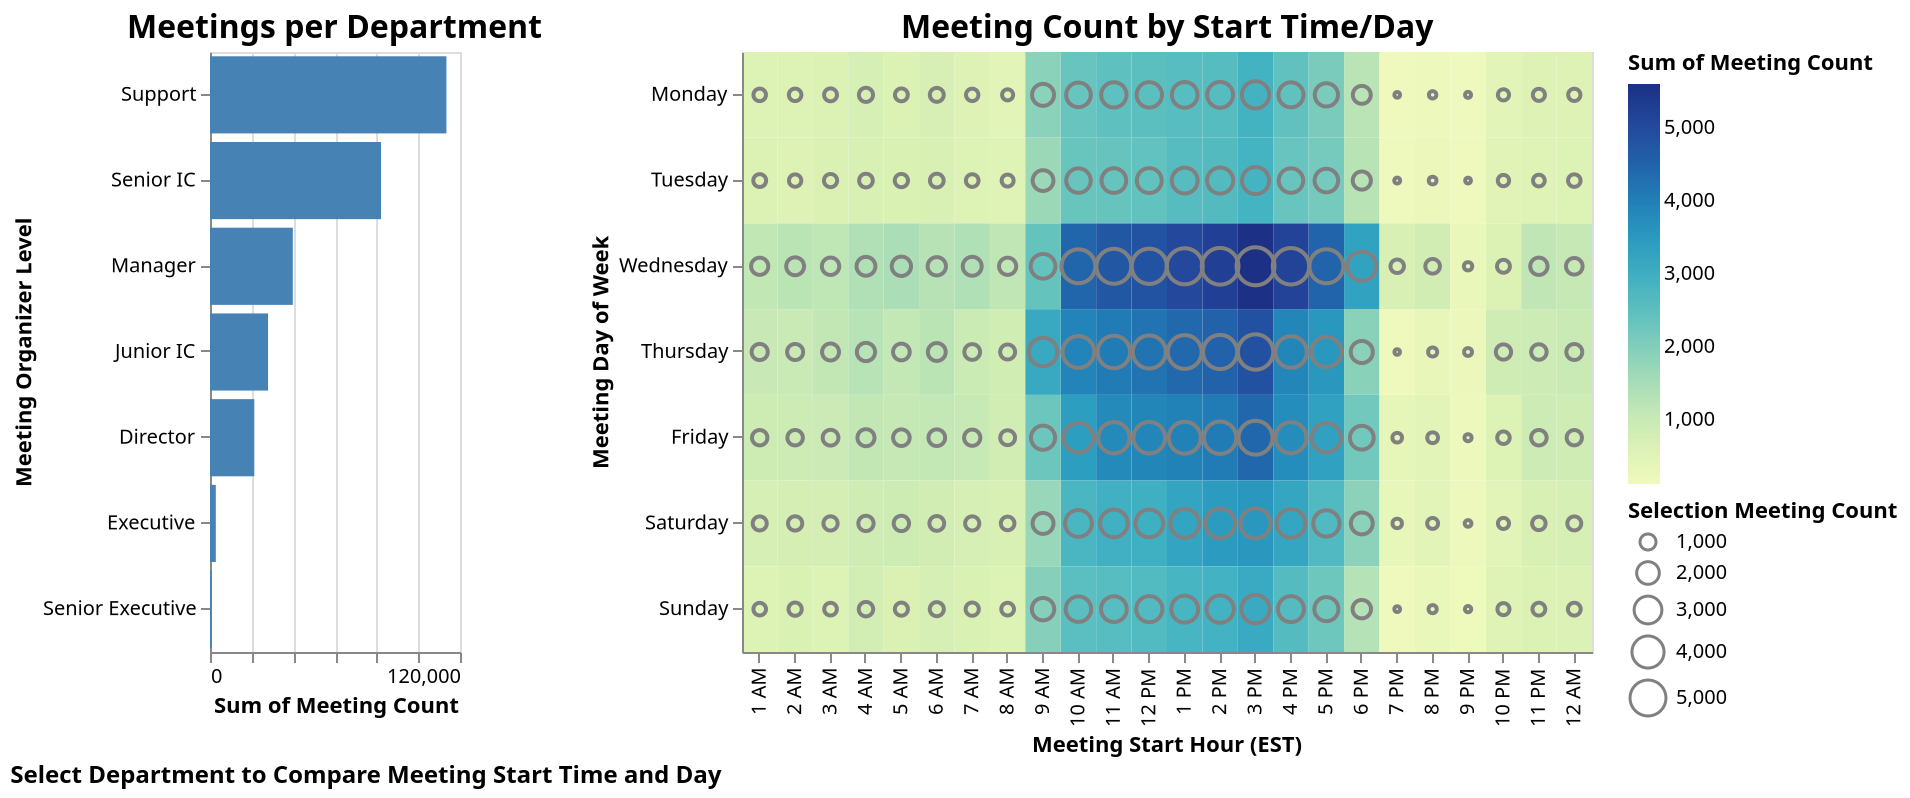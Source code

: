 {
  "$schema": "https://vega.github.io/schema/vega/v5.json",
  "background": "white",
  "padding": 5,
  "height": 300,
  "title": {
    "text": "Select Department to Compare Meeting Start Time and Day",
    "align": "left",
    "fontSize": 12,
    "orient": "bottom",
    "anchor": "start"
  },
  "data": [
    {"name": "selector019_store"},
    {
      "name": "data-3472369da70a303bab0aa0fb0367db1f",
      "values": [
        {
          "StartDay": "Friday",
          "StartHour": "1 AM",
          "Organizer_LevelDesignation": "Director",
          "Meeting Count": 55
        },
        {
          "StartDay": "Friday",
          "StartHour": "1 AM",
          "Organizer_LevelDesignation": "Executive",
          "Meeting Count": 11
        },
        {
          "StartDay": "Friday",
          "StartHour": "1 AM",
          "Organizer_LevelDesignation": "Junior IC",
          "Meeting Count": 93
        },
        {
          "StartDay": "Friday",
          "StartHour": "1 AM",
          "Organizer_LevelDesignation": "Manager",
          "Meeting Count": 111
        },
        {
          "StartDay": "Friday",
          "StartHour": "1 AM",
          "Organizer_LevelDesignation": "Senior IC",
          "Meeting Count": 253
        },
        {
          "StartDay": "Friday",
          "StartHour": "1 AM",
          "Organizer_LevelDesignation": "Support",
          "Meeting Count": 396
        },
        {
          "StartDay": "Friday",
          "StartHour": "1 PM",
          "Organizer_LevelDesignation": "Director",
          "Meeting Count": 295
        },
        {
          "StartDay": "Friday",
          "StartHour": "1 PM",
          "Organizer_LevelDesignation": "Executive",
          "Meeting Count": 29
        },
        {
          "StartDay": "Friday",
          "StartHour": "1 PM",
          "Organizer_LevelDesignation": "Junior IC",
          "Meeting Count": 383
        },
        {
          "StartDay": "Friday",
          "StartHour": "1 PM",
          "Organizer_LevelDesignation": "Manager",
          "Meeting Count": 533
        },
        {
          "StartDay": "Friday",
          "StartHour": "1 PM",
          "Organizer_LevelDesignation": "Senior Executive",
          "Meeting Count": 6
        },
        {
          "StartDay": "Friday",
          "StartHour": "1 PM",
          "Organizer_LevelDesignation": "Senior IC",
          "Meeting Count": 1157
        },
        {
          "StartDay": "Friday",
          "StartHour": "1 PM",
          "Organizer_LevelDesignation": "Support",
          "Meeting Count": 1550
        },
        {
          "StartDay": "Friday",
          "StartHour": "10 AM",
          "Organizer_LevelDesignation": "Director",
          "Meeting Count": 249
        },
        {
          "StartDay": "Friday",
          "StartHour": "10 AM",
          "Organizer_LevelDesignation": "Executive",
          "Meeting Count": 29
        },
        {
          "StartDay": "Friday",
          "StartHour": "10 AM",
          "Organizer_LevelDesignation": "Junior IC",
          "Meeting Count": 307
        },
        {
          "StartDay": "Friday",
          "StartHour": "10 AM",
          "Organizer_LevelDesignation": "Manager",
          "Meeting Count": 472
        },
        {
          "StartDay": "Friday",
          "StartHour": "10 AM",
          "Organizer_LevelDesignation": "Senior Executive",
          "Meeting Count": 11
        },
        {
          "StartDay": "Friday",
          "StartHour": "10 AM",
          "Organizer_LevelDesignation": "Senior IC",
          "Meeting Count": 1048
        },
        {
          "StartDay": "Friday",
          "StartHour": "10 AM",
          "Organizer_LevelDesignation": "Support",
          "Meeting Count": 1287
        },
        {
          "StartDay": "Friday",
          "StartHour": "10 PM",
          "Organizer_LevelDesignation": "Director",
          "Meeting Count": 53
        },
        {
          "StartDay": "Friday",
          "StartHour": "10 PM",
          "Organizer_LevelDesignation": "Executive",
          "Meeting Count": 8
        },
        {
          "StartDay": "Friday",
          "StartHour": "10 PM",
          "Organizer_LevelDesignation": "Junior IC",
          "Meeting Count": 49
        },
        {
          "StartDay": "Friday",
          "StartHour": "10 PM",
          "Organizer_LevelDesignation": "Manager",
          "Meeting Count": 84
        },
        {
          "StartDay": "Friday",
          "StartHour": "10 PM",
          "Organizer_LevelDesignation": "Senior IC",
          "Meeting Count": 151
        },
        {
          "StartDay": "Friday",
          "StartHour": "10 PM",
          "Organizer_LevelDesignation": "Support",
          "Meeting Count": 262
        },
        {
          "StartDay": "Friday",
          "StartHour": "11 AM",
          "Organizer_LevelDesignation": "Director",
          "Meeting Count": 293
        },
        {
          "StartDay": "Friday",
          "StartHour": "11 AM",
          "Organizer_LevelDesignation": "Executive",
          "Meeting Count": 31
        },
        {
          "StartDay": "Friday",
          "StartHour": "11 AM",
          "Organizer_LevelDesignation": "Junior IC",
          "Meeting Count": 363
        },
        {
          "StartDay": "Friday",
          "StartHour": "11 AM",
          "Organizer_LevelDesignation": "Manager",
          "Meeting Count": 513
        },
        {
          "StartDay": "Friday",
          "StartHour": "11 AM",
          "Organizer_LevelDesignation": "Senior Executive",
          "Meeting Count": 13
        },
        {
          "StartDay": "Friday",
          "StartHour": "11 AM",
          "Organizer_LevelDesignation": "Senior IC",
          "Meeting Count": 1071
        },
        {
          "StartDay": "Friday",
          "StartHour": "11 AM",
          "Organizer_LevelDesignation": "Support",
          "Meeting Count": 1524
        },
        {
          "StartDay": "Friday",
          "StartHour": "11 PM",
          "Organizer_LevelDesignation": "Director",
          "Meeting Count": 71
        },
        {
          "StartDay": "Friday",
          "StartHour": "11 PM",
          "Organizer_LevelDesignation": "Executive",
          "Meeting Count": 19
        },
        {
          "StartDay": "Friday",
          "StartHour": "11 PM",
          "Organizer_LevelDesignation": "Junior IC",
          "Meeting Count": 86
        },
        {
          "StartDay": "Friday",
          "StartHour": "11 PM",
          "Organizer_LevelDesignation": "Manager",
          "Meeting Count": 135
        },
        {
          "StartDay": "Friday",
          "StartHour": "11 PM",
          "Organizer_LevelDesignation": "Senior IC",
          "Meeting Count": 251
        },
        {
          "StartDay": "Friday",
          "StartHour": "11 PM",
          "Organizer_LevelDesignation": "Support",
          "Meeting Count": 372
        },
        {
          "StartDay": "Friday",
          "StartHour": "12 AM",
          "Organizer_LevelDesignation": "Director",
          "Meeting Count": 70
        },
        {
          "StartDay": "Friday",
          "StartHour": "12 AM",
          "Organizer_LevelDesignation": "Executive",
          "Meeting Count": 12
        },
        {
          "StartDay": "Friday",
          "StartHour": "12 AM",
          "Organizer_LevelDesignation": "Junior IC",
          "Meeting Count": 80
        },
        {
          "StartDay": "Friday",
          "StartHour": "12 AM",
          "Organizer_LevelDesignation": "Manager",
          "Meeting Count": 116
        },
        {
          "StartDay": "Friday",
          "StartHour": "12 AM",
          "Organizer_LevelDesignation": "Senior IC",
          "Meeting Count": 233
        },
        {
          "StartDay": "Friday",
          "StartHour": "12 AM",
          "Organizer_LevelDesignation": "Support",
          "Meeting Count": 397
        },
        {
          "StartDay": "Friday",
          "StartHour": "12 PM",
          "Organizer_LevelDesignation": "Director",
          "Meeting Count": 330
        },
        {
          "StartDay": "Friday",
          "StartHour": "12 PM",
          "Organizer_LevelDesignation": "Executive",
          "Meeting Count": 40
        },
        {
          "StartDay": "Friday",
          "StartHour": "12 PM",
          "Organizer_LevelDesignation": "Junior IC",
          "Meeting Count": 369
        },
        {
          "StartDay": "Friday",
          "StartHour": "12 PM",
          "Organizer_LevelDesignation": "Manager",
          "Meeting Count": 523
        },
        {
          "StartDay": "Friday",
          "StartHour": "12 PM",
          "Organizer_LevelDesignation": "Senior Executive",
          "Meeting Count": 14
        },
        {
          "StartDay": "Friday",
          "StartHour": "12 PM",
          "Organizer_LevelDesignation": "Senior IC",
          "Meeting Count": 1099
        },
        {
          "StartDay": "Friday",
          "StartHour": "12 PM",
          "Organizer_LevelDesignation": "Support",
          "Meeting Count": 1496
        },
        {
          "StartDay": "Friday",
          "StartHour": "2 AM",
          "Organizer_LevelDesignation": "Director",
          "Meeting Count": 82
        },
        {
          "StartDay": "Friday",
          "StartHour": "2 AM",
          "Organizer_LevelDesignation": "Executive",
          "Meeting Count": 14
        },
        {
          "StartDay": "Friday",
          "StartHour": "2 AM",
          "Organizer_LevelDesignation": "Junior IC",
          "Meeting Count": 88
        },
        {
          "StartDay": "Friday",
          "StartHour": "2 AM",
          "Organizer_LevelDesignation": "Manager",
          "Meeting Count": 120
        },
        {
          "StartDay": "Friday",
          "StartHour": "2 AM",
          "Organizer_LevelDesignation": "Senior IC",
          "Meeting Count": 242
        },
        {
          "StartDay": "Friday",
          "StartHour": "2 AM",
          "Organizer_LevelDesignation": "Support",
          "Meeting Count": 381
        },
        {
          "StartDay": "Friday",
          "StartHour": "2 PM",
          "Organizer_LevelDesignation": "Director",
          "Meeting Count": 312
        },
        {
          "StartDay": "Friday",
          "StartHour": "2 PM",
          "Organizer_LevelDesignation": "Executive",
          "Meeting Count": 46
        },
        {
          "StartDay": "Friday",
          "StartHour": "2 PM",
          "Organizer_LevelDesignation": "Junior IC",
          "Meeting Count": 396
        },
        {
          "StartDay": "Friday",
          "StartHour": "2 PM",
          "Organizer_LevelDesignation": "Manager",
          "Meeting Count": 542
        },
        {
          "StartDay": "Friday",
          "StartHour": "2 PM",
          "Organizer_LevelDesignation": "Senior Executive",
          "Meeting Count": 17
        },
        {
          "StartDay": "Friday",
          "StartHour": "2 PM",
          "Organizer_LevelDesignation": "Senior IC",
          "Meeting Count": 1175
        },
        {
          "StartDay": "Friday",
          "StartHour": "2 PM",
          "Organizer_LevelDesignation": "Support",
          "Meeting Count": 1572
        },
        {
          "StartDay": "Friday",
          "StartHour": "3 AM",
          "Organizer_LevelDesignation": "Director",
          "Meeting Count": 64
        },
        {
          "StartDay": "Friday",
          "StartHour": "3 AM",
          "Organizer_LevelDesignation": "Executive",
          "Meeting Count": 12
        },
        {
          "StartDay": "Friday",
          "StartHour": "3 AM",
          "Organizer_LevelDesignation": "Junior IC",
          "Meeting Count": 93
        },
        {
          "StartDay": "Friday",
          "StartHour": "3 AM",
          "Organizer_LevelDesignation": "Manager",
          "Meeting Count": 161
        },
        {
          "StartDay": "Friday",
          "StartHour": "3 AM",
          "Organizer_LevelDesignation": "Senior IC",
          "Meeting Count": 254
        },
        {
          "StartDay": "Friday",
          "StartHour": "3 AM",
          "Organizer_LevelDesignation": "Support",
          "Meeting Count": 383
        },
        {
          "StartDay": "Friday",
          "StartHour": "3 PM",
          "Organizer_LevelDesignation": "Director",
          "Meeting Count": 337
        },
        {
          "StartDay": "Friday",
          "StartHour": "3 PM",
          "Organizer_LevelDesignation": "Executive",
          "Meeting Count": 47
        },
        {
          "StartDay": "Friday",
          "StartHour": "3 PM",
          "Organizer_LevelDesignation": "Junior IC",
          "Meeting Count": 408
        },
        {
          "StartDay": "Friday",
          "StartHour": "3 PM",
          "Organizer_LevelDesignation": "Manager",
          "Meeting Count": 562
        },
        {
          "StartDay": "Friday",
          "StartHour": "3 PM",
          "Organizer_LevelDesignation": "Senior Executive",
          "Meeting Count": 20
        },
        {
          "StartDay": "Friday",
          "StartHour": "3 PM",
          "Organizer_LevelDesignation": "Senior IC",
          "Meeting Count": 1273
        },
        {
          "StartDay": "Friday",
          "StartHour": "3 PM",
          "Organizer_LevelDesignation": "Support",
          "Meeting Count": 1795
        },
        {
          "StartDay": "Friday",
          "StartHour": "4 AM",
          "Organizer_LevelDesignation": "Director",
          "Meeting Count": 80
        },
        {
          "StartDay": "Friday",
          "StartHour": "4 AM",
          "Organizer_LevelDesignation": "Executive",
          "Meeting Count": 10
        },
        {
          "StartDay": "Friday",
          "StartHour": "4 AM",
          "Organizer_LevelDesignation": "Junior IC",
          "Meeting Count": 139
        },
        {
          "StartDay": "Friday",
          "StartHour": "4 AM",
          "Organizer_LevelDesignation": "Manager",
          "Meeting Count": 170
        },
        {
          "StartDay": "Friday",
          "StartHour": "4 AM",
          "Organizer_LevelDesignation": "Senior IC",
          "Meeting Count": 298
        },
        {
          "StartDay": "Friday",
          "StartHour": "4 AM",
          "Organizer_LevelDesignation": "Support",
          "Meeting Count": 436
        },
        {
          "StartDay": "Friday",
          "StartHour": "4 PM",
          "Organizer_LevelDesignation": "Director",
          "Meeting Count": 307
        },
        {
          "StartDay": "Friday",
          "StartHour": "4 PM",
          "Organizer_LevelDesignation": "Executive",
          "Meeting Count": 34
        },
        {
          "StartDay": "Friday",
          "StartHour": "4 PM",
          "Organizer_LevelDesignation": "Junior IC",
          "Meeting Count": 352
        },
        {
          "StartDay": "Friday",
          "StartHour": "4 PM",
          "Organizer_LevelDesignation": "Manager",
          "Meeting Count": 460
        },
        {
          "StartDay": "Friday",
          "StartHour": "4 PM",
          "Organizer_LevelDesignation": "Senior Executive",
          "Meeting Count": 19
        },
        {
          "StartDay": "Friday",
          "StartHour": "4 PM",
          "Organizer_LevelDesignation": "Senior IC",
          "Meeting Count": 1093
        },
        {
          "StartDay": "Friday",
          "StartHour": "4 PM",
          "Organizer_LevelDesignation": "Support",
          "Meeting Count": 1487
        },
        {
          "StartDay": "Friday",
          "StartHour": "5 AM",
          "Organizer_LevelDesignation": "Director",
          "Meeting Count": 74
        },
        {
          "StartDay": "Friday",
          "StartHour": "5 AM",
          "Organizer_LevelDesignation": "Executive",
          "Meeting Count": 13
        },
        {
          "StartDay": "Friday",
          "StartHour": "5 AM",
          "Organizer_LevelDesignation": "Junior IC",
          "Meeting Count": 118
        },
        {
          "StartDay": "Friday",
          "StartHour": "5 AM",
          "Organizer_LevelDesignation": "Manager",
          "Meeting Count": 146
        },
        {
          "StartDay": "Friday",
          "StartHour": "5 AM",
          "Organizer_LevelDesignation": "Senior IC",
          "Meeting Count": 299
        },
        {
          "StartDay": "Friday",
          "StartHour": "5 AM",
          "Organizer_LevelDesignation": "Support",
          "Meeting Count": 422
        },
        {
          "StartDay": "Friday",
          "StartHour": "5 PM",
          "Organizer_LevelDesignation": "Director",
          "Meeting Count": 252
        },
        {
          "StartDay": "Friday",
          "StartHour": "5 PM",
          "Organizer_LevelDesignation": "Executive",
          "Meeting Count": 24
        },
        {
          "StartDay": "Friday",
          "StartHour": "5 PM",
          "Organizer_LevelDesignation": "Junior IC",
          "Meeting Count": 332
        },
        {
          "StartDay": "Friday",
          "StartHour": "5 PM",
          "Organizer_LevelDesignation": "Manager",
          "Meeting Count": 476
        },
        {
          "StartDay": "Friday",
          "StartHour": "5 PM",
          "Organizer_LevelDesignation": "Senior Executive",
          "Meeting Count": 16
        },
        {
          "StartDay": "Friday",
          "StartHour": "5 PM",
          "Organizer_LevelDesignation": "Senior IC",
          "Meeting Count": 956
        },
        {
          "StartDay": "Friday",
          "StartHour": "5 PM",
          "Organizer_LevelDesignation": "Support",
          "Meeting Count": 1273
        },
        {
          "StartDay": "Friday",
          "StartHour": "6 AM",
          "Organizer_LevelDesignation": "Director",
          "Meeting Count": 73
        },
        {
          "StartDay": "Friday",
          "StartHour": "6 AM",
          "Organizer_LevelDesignation": "Executive",
          "Meeting Count": 17
        },
        {
          "StartDay": "Friday",
          "StartHour": "6 AM",
          "Organizer_LevelDesignation": "Junior IC",
          "Meeting Count": 107
        },
        {
          "StartDay": "Friday",
          "StartHour": "6 AM",
          "Organizer_LevelDesignation": "Manager",
          "Meeting Count": 150
        },
        {
          "StartDay": "Friday",
          "StartHour": "6 AM",
          "Organizer_LevelDesignation": "Senior IC",
          "Meeting Count": 269
        },
        {
          "StartDay": "Friday",
          "StartHour": "6 AM",
          "Organizer_LevelDesignation": "Support",
          "Meeting Count": 467
        },
        {
          "StartDay": "Friday",
          "StartHour": "6 PM",
          "Organizer_LevelDesignation": "Director",
          "Meeting Count": 188
        },
        {
          "StartDay": "Friday",
          "StartHour": "6 PM",
          "Organizer_LevelDesignation": "Executive",
          "Meeting Count": 26
        },
        {
          "StartDay": "Friday",
          "StartHour": "6 PM",
          "Organizer_LevelDesignation": "Junior IC",
          "Meeting Count": 205
        },
        {
          "StartDay": "Friday",
          "StartHour": "6 PM",
          "Organizer_LevelDesignation": "Manager",
          "Meeting Count": 300
        },
        {
          "StartDay": "Friday",
          "StartHour": "6 PM",
          "Organizer_LevelDesignation": "Senior Executive",
          "Meeting Count": 10
        },
        {
          "StartDay": "Friday",
          "StartHour": "6 PM",
          "Organizer_LevelDesignation": "Senior IC",
          "Meeting Count": 601
        },
        {
          "StartDay": "Friday",
          "StartHour": "6 PM",
          "Organizer_LevelDesignation": "Support",
          "Meeting Count": 870
        },
        {
          "StartDay": "Friday",
          "StartHour": "7 AM",
          "Organizer_LevelDesignation": "Director",
          "Meeting Count": 68
        },
        {
          "StartDay": "Friday",
          "StartHour": "7 AM",
          "Organizer_LevelDesignation": "Executive",
          "Meeting Count": 8
        },
        {
          "StartDay": "Friday",
          "StartHour": "7 AM",
          "Organizer_LevelDesignation": "Junior IC",
          "Meeting Count": 100
        },
        {
          "StartDay": "Friday",
          "StartHour": "7 AM",
          "Organizer_LevelDesignation": "Manager",
          "Meeting Count": 151
        },
        {
          "StartDay": "Friday",
          "StartHour": "7 AM",
          "Organizer_LevelDesignation": "Senior IC",
          "Meeting Count": 293
        },
        {
          "StartDay": "Friday",
          "StartHour": "7 AM",
          "Organizer_LevelDesignation": "Support",
          "Meeting Count": 407
        },
        {
          "StartDay": "Friday",
          "StartHour": "7 PM",
          "Organizer_LevelDesignation": "Director",
          "Meeting Count": 23
        },
        {
          "StartDay": "Friday",
          "StartHour": "7 PM",
          "Organizer_LevelDesignation": "Executive",
          "Meeting Count": 3
        },
        {
          "StartDay": "Friday",
          "StartHour": "7 PM",
          "Organizer_LevelDesignation": "Junior IC",
          "Meeting Count": 31
        },
        {
          "StartDay": "Friday",
          "StartHour": "7 PM",
          "Organizer_LevelDesignation": "Manager",
          "Meeting Count": 42
        },
        {
          "StartDay": "Friday",
          "StartHour": "7 PM",
          "Organizer_LevelDesignation": "Senior Executive",
          "Meeting Count": 2
        },
        {
          "StartDay": "Friday",
          "StartHour": "7 PM",
          "Organizer_LevelDesignation": "Senior IC",
          "Meeting Count": 93
        },
        {
          "StartDay": "Friday",
          "StartHour": "7 PM",
          "Organizer_LevelDesignation": "Support",
          "Meeting Count": 161
        },
        {
          "StartDay": "Friday",
          "StartHour": "8 AM",
          "Organizer_LevelDesignation": "Director",
          "Meeting Count": 57
        },
        {
          "StartDay": "Friday",
          "StartHour": "8 AM",
          "Organizer_LevelDesignation": "Executive",
          "Meeting Count": 8
        },
        {
          "StartDay": "Friday",
          "StartHour": "8 AM",
          "Organizer_LevelDesignation": "Junior IC",
          "Meeting Count": 103
        },
        {
          "StartDay": "Friday",
          "StartHour": "8 AM",
          "Organizer_LevelDesignation": "Manager",
          "Meeting Count": 116
        },
        {
          "StartDay": "Friday",
          "StartHour": "8 AM",
          "Organizer_LevelDesignation": "Senior Executive",
          "Meeting Count": 1
        },
        {
          "StartDay": "Friday",
          "StartHour": "8 AM",
          "Organizer_LevelDesignation": "Senior IC",
          "Meeting Count": 244
        },
        {
          "StartDay": "Friday",
          "StartHour": "8 AM",
          "Organizer_LevelDesignation": "Support",
          "Meeting Count": 328
        },
        {
          "StartDay": "Friday",
          "StartHour": "8 PM",
          "Organizer_LevelDesignation": "Director",
          "Meeting Count": 33
        },
        {
          "StartDay": "Friday",
          "StartHour": "8 PM",
          "Organizer_LevelDesignation": "Executive",
          "Meeting Count": 2
        },
        {
          "StartDay": "Friday",
          "StartHour": "8 PM",
          "Organizer_LevelDesignation": "Junior IC",
          "Meeting Count": 46
        },
        {
          "StartDay": "Friday",
          "StartHour": "8 PM",
          "Organizer_LevelDesignation": "Manager",
          "Meeting Count": 63
        },
        {
          "StartDay": "Friday",
          "StartHour": "8 PM",
          "Organizer_LevelDesignation": "Senior IC",
          "Meeting Count": 99
        },
        {
          "StartDay": "Friday",
          "StartHour": "8 PM",
          "Organizer_LevelDesignation": "Support",
          "Meeting Count": 203
        },
        {
          "StartDay": "Friday",
          "StartHour": "9 AM",
          "Organizer_LevelDesignation": "Director",
          "Meeting Count": 188
        },
        {
          "StartDay": "Friday",
          "StartHour": "9 AM",
          "Organizer_LevelDesignation": "Executive",
          "Meeting Count": 24
        },
        {
          "StartDay": "Friday",
          "StartHour": "9 AM",
          "Organizer_LevelDesignation": "Junior IC",
          "Meeting Count": 198
        },
        {
          "StartDay": "Friday",
          "StartHour": "9 AM",
          "Organizer_LevelDesignation": "Manager",
          "Meeting Count": 299
        },
        {
          "StartDay": "Friday",
          "StartHour": "9 AM",
          "Organizer_LevelDesignation": "Senior Executive",
          "Meeting Count": 6
        },
        {
          "StartDay": "Friday",
          "StartHour": "9 AM",
          "Organizer_LevelDesignation": "Senior IC",
          "Meeting Count": 650
        },
        {
          "StartDay": "Friday",
          "StartHour": "9 AM",
          "Organizer_LevelDesignation": "Support",
          "Meeting Count": 902
        },
        {
          "StartDay": "Friday",
          "StartHour": "9 PM",
          "Organizer_LevelDesignation": "Director",
          "Meeting Count": 13
        },
        {
          "StartDay": "Friday",
          "StartHour": "9 PM",
          "Organizer_LevelDesignation": "Junior IC",
          "Meeting Count": 26
        },
        {
          "StartDay": "Friday",
          "StartHour": "9 PM",
          "Organizer_LevelDesignation": "Manager",
          "Meeting Count": 36
        },
        {
          "StartDay": "Friday",
          "StartHour": "9 PM",
          "Organizer_LevelDesignation": "Senior IC",
          "Meeting Count": 44
        },
        {
          "StartDay": "Friday",
          "StartHour": "9 PM",
          "Organizer_LevelDesignation": "Support",
          "Meeting Count": 74
        },
        {
          "StartDay": "Monday",
          "StartHour": "1 AM",
          "Organizer_LevelDesignation": "Director",
          "Meeting Count": 42
        },
        {
          "StartDay": "Monday",
          "StartHour": "1 AM",
          "Organizer_LevelDesignation": "Executive",
          "Meeting Count": 9
        },
        {
          "StartDay": "Monday",
          "StartHour": "1 AM",
          "Organizer_LevelDesignation": "Junior IC",
          "Meeting Count": 64
        },
        {
          "StartDay": "Monday",
          "StartHour": "1 AM",
          "Organizer_LevelDesignation": "Manager",
          "Meeting Count": 98
        },
        {
          "StartDay": "Monday",
          "StartHour": "1 AM",
          "Organizer_LevelDesignation": "Senior IC",
          "Meeting Count": 148
        },
        {
          "StartDay": "Monday",
          "StartHour": "1 AM",
          "Organizer_LevelDesignation": "Support",
          "Meeting Count": 246
        },
        {
          "StartDay": "Monday",
          "StartHour": "1 PM",
          "Organizer_LevelDesignation": "Director",
          "Meeting Count": 198
        },
        {
          "StartDay": "Monday",
          "StartHour": "1 PM",
          "Organizer_LevelDesignation": "Executive",
          "Meeting Count": 13
        },
        {
          "StartDay": "Monday",
          "StartHour": "1 PM",
          "Organizer_LevelDesignation": "Junior IC",
          "Meeting Count": 232
        },
        {
          "StartDay": "Monday",
          "StartHour": "1 PM",
          "Organizer_LevelDesignation": "Manager",
          "Meeting Count": 333
        },
        {
          "StartDay": "Monday",
          "StartHour": "1 PM",
          "Organizer_LevelDesignation": "Senior Executive",
          "Meeting Count": 10
        },
        {
          "StartDay": "Monday",
          "StartHour": "1 PM",
          "Organizer_LevelDesignation": "Senior IC",
          "Meeting Count": 777
        },
        {
          "StartDay": "Monday",
          "StartHour": "1 PM",
          "Organizer_LevelDesignation": "Support",
          "Meeting Count": 1011
        },
        {
          "StartDay": "Monday",
          "StartHour": "10 AM",
          "Organizer_LevelDesignation": "Director",
          "Meeting Count": 154
        },
        {
          "StartDay": "Monday",
          "StartHour": "10 AM",
          "Organizer_LevelDesignation": "Executive",
          "Meeting Count": 18
        },
        {
          "StartDay": "Monday",
          "StartHour": "10 AM",
          "Organizer_LevelDesignation": "Junior IC",
          "Meeting Count": 247
        },
        {
          "StartDay": "Monday",
          "StartHour": "10 AM",
          "Organizer_LevelDesignation": "Manager",
          "Meeting Count": 305
        },
        {
          "StartDay": "Monday",
          "StartHour": "10 AM",
          "Organizer_LevelDesignation": "Senior Executive",
          "Meeting Count": 7
        },
        {
          "StartDay": "Monday",
          "StartHour": "10 AM",
          "Organizer_LevelDesignation": "Senior IC",
          "Meeting Count": 707
        },
        {
          "StartDay": "Monday",
          "StartHour": "10 AM",
          "Organizer_LevelDesignation": "Support",
          "Meeting Count": 910
        },
        {
          "StartDay": "Monday",
          "StartHour": "10 PM",
          "Organizer_LevelDesignation": "Director",
          "Meeting Count": 42
        },
        {
          "StartDay": "Monday",
          "StartHour": "10 PM",
          "Organizer_LevelDesignation": "Executive",
          "Meeting Count": 10
        },
        {
          "StartDay": "Monday",
          "StartHour": "10 PM",
          "Organizer_LevelDesignation": "Junior IC",
          "Meeting Count": 49
        },
        {
          "StartDay": "Monday",
          "StartHour": "10 PM",
          "Organizer_LevelDesignation": "Manager",
          "Meeting Count": 60
        },
        {
          "StartDay": "Monday",
          "StartHour": "10 PM",
          "Organizer_LevelDesignation": "Senior IC",
          "Meeting Count": 135
        },
        {
          "StartDay": "Monday",
          "StartHour": "10 PM",
          "Organizer_LevelDesignation": "Support",
          "Meeting Count": 187
        },
        {
          "StartDay": "Monday",
          "StartHour": "11 AM",
          "Organizer_LevelDesignation": "Director",
          "Meeting Count": 182
        },
        {
          "StartDay": "Monday",
          "StartHour": "11 AM",
          "Organizer_LevelDesignation": "Executive",
          "Meeting Count": 21
        },
        {
          "StartDay": "Monday",
          "StartHour": "11 AM",
          "Organizer_LevelDesignation": "Junior IC",
          "Meeting Count": 262
        },
        {
          "StartDay": "Monday",
          "StartHour": "11 AM",
          "Organizer_LevelDesignation": "Manager",
          "Meeting Count": 334
        },
        {
          "StartDay": "Monday",
          "StartHour": "11 AM",
          "Organizer_LevelDesignation": "Senior Executive",
          "Meeting Count": 16
        },
        {
          "StartDay": "Monday",
          "StartHour": "11 AM",
          "Organizer_LevelDesignation": "Senior IC",
          "Meeting Count": 687
        },
        {
          "StartDay": "Monday",
          "StartHour": "11 AM",
          "Organizer_LevelDesignation": "Support",
          "Meeting Count": 984
        },
        {
          "StartDay": "Monday",
          "StartHour": "11 PM",
          "Organizer_LevelDesignation": "Director",
          "Meeting Count": 31
        },
        {
          "StartDay": "Monday",
          "StartHour": "11 PM",
          "Organizer_LevelDesignation": "Executive",
          "Meeting Count": 7
        },
        {
          "StartDay": "Monday",
          "StartHour": "11 PM",
          "Organizer_LevelDesignation": "Junior IC",
          "Meeting Count": 58
        },
        {
          "StartDay": "Monday",
          "StartHour": "11 PM",
          "Organizer_LevelDesignation": "Manager",
          "Meeting Count": 87
        },
        {
          "StartDay": "Monday",
          "StartHour": "11 PM",
          "Organizer_LevelDesignation": "Senior IC",
          "Meeting Count": 137
        },
        {
          "StartDay": "Monday",
          "StartHour": "11 PM",
          "Organizer_LevelDesignation": "Support",
          "Meeting Count": 247
        },
        {
          "StartDay": "Monday",
          "StartHour": "12 AM",
          "Organizer_LevelDesignation": "Director",
          "Meeting Count": 32
        },
        {
          "StartDay": "Monday",
          "StartHour": "12 AM",
          "Organizer_LevelDesignation": "Executive",
          "Meeting Count": 5
        },
        {
          "StartDay": "Monday",
          "StartHour": "12 AM",
          "Organizer_LevelDesignation": "Junior IC",
          "Meeting Count": 47
        },
        {
          "StartDay": "Monday",
          "StartHour": "12 AM",
          "Organizer_LevelDesignation": "Manager",
          "Meeting Count": 100
        },
        {
          "StartDay": "Monday",
          "StartHour": "12 AM",
          "Organizer_LevelDesignation": "Senior IC",
          "Meeting Count": 149
        },
        {
          "StartDay": "Monday",
          "StartHour": "12 AM",
          "Organizer_LevelDesignation": "Support",
          "Meeting Count": 250
        },
        {
          "StartDay": "Monday",
          "StartHour": "12 PM",
          "Organizer_LevelDesignation": "Director",
          "Meeting Count": 195
        },
        {
          "StartDay": "Monday",
          "StartHour": "12 PM",
          "Organizer_LevelDesignation": "Executive",
          "Meeting Count": 21
        },
        {
          "StartDay": "Monday",
          "StartHour": "12 PM",
          "Organizer_LevelDesignation": "Junior IC",
          "Meeting Count": 237
        },
        {
          "StartDay": "Monday",
          "StartHour": "12 PM",
          "Organizer_LevelDesignation": "Manager",
          "Meeting Count": 332
        },
        {
          "StartDay": "Monday",
          "StartHour": "12 PM",
          "Organizer_LevelDesignation": "Senior Executive",
          "Meeting Count": 12
        },
        {
          "StartDay": "Monday",
          "StartHour": "12 PM",
          "Organizer_LevelDesignation": "Senior IC",
          "Meeting Count": 713
        },
        {
          "StartDay": "Monday",
          "StartHour": "12 PM",
          "Organizer_LevelDesignation": "Support",
          "Meeting Count": 1003
        },
        {
          "StartDay": "Monday",
          "StartHour": "2 AM",
          "Organizer_LevelDesignation": "Director",
          "Meeting Count": 45
        },
        {
          "StartDay": "Monday",
          "StartHour": "2 AM",
          "Organizer_LevelDesignation": "Executive",
          "Meeting Count": 14
        },
        {
          "StartDay": "Monday",
          "StartHour": "2 AM",
          "Organizer_LevelDesignation": "Junior IC",
          "Meeting Count": 57
        },
        {
          "StartDay": "Monday",
          "StartHour": "2 AM",
          "Organizer_LevelDesignation": "Manager",
          "Meeting Count": 78
        },
        {
          "StartDay": "Monday",
          "StartHour": "2 AM",
          "Organizer_LevelDesignation": "Senior IC",
          "Meeting Count": 165
        },
        {
          "StartDay": "Monday",
          "StartHour": "2 AM",
          "Organizer_LevelDesignation": "Support",
          "Meeting Count": 250
        },
        {
          "StartDay": "Monday",
          "StartHour": "2 PM",
          "Organizer_LevelDesignation": "Director",
          "Meeting Count": 212
        },
        {
          "StartDay": "Monday",
          "StartHour": "2 PM",
          "Organizer_LevelDesignation": "Executive",
          "Meeting Count": 15
        },
        {
          "StartDay": "Monday",
          "StartHour": "2 PM",
          "Organizer_LevelDesignation": "Junior IC",
          "Meeting Count": 247
        },
        {
          "StartDay": "Monday",
          "StartHour": "2 PM",
          "Organizer_LevelDesignation": "Manager",
          "Meeting Count": 339
        },
        {
          "StartDay": "Monday",
          "StartHour": "2 PM",
          "Organizer_LevelDesignation": "Senior Executive",
          "Meeting Count": 4
        },
        {
          "StartDay": "Monday",
          "StartHour": "2 PM",
          "Organizer_LevelDesignation": "Senior IC",
          "Meeting Count": 762
        },
        {
          "StartDay": "Monday",
          "StartHour": "2 PM",
          "Organizer_LevelDesignation": "Support",
          "Meeting Count": 1027
        },
        {
          "StartDay": "Monday",
          "StartHour": "3 AM",
          "Organizer_LevelDesignation": "Director",
          "Meeting Count": 31
        },
        {
          "StartDay": "Monday",
          "StartHour": "3 AM",
          "Organizer_LevelDesignation": "Executive",
          "Meeting Count": 7
        },
        {
          "StartDay": "Monday",
          "StartHour": "3 AM",
          "Organizer_LevelDesignation": "Junior IC",
          "Meeting Count": 59
        },
        {
          "StartDay": "Monday",
          "StartHour": "3 AM",
          "Organizer_LevelDesignation": "Manager",
          "Meeting Count": 94
        },
        {
          "StartDay": "Monday",
          "StartHour": "3 AM",
          "Organizer_LevelDesignation": "Senior IC",
          "Meeting Count": 173
        },
        {
          "StartDay": "Monday",
          "StartHour": "3 AM",
          "Organizer_LevelDesignation": "Support",
          "Meeting Count": 281
        },
        {
          "StartDay": "Monday",
          "StartHour": "3 PM",
          "Organizer_LevelDesignation": "Director",
          "Meeting Count": 210
        },
        {
          "StartDay": "Monday",
          "StartHour": "3 PM",
          "Organizer_LevelDesignation": "Executive",
          "Meeting Count": 28
        },
        {
          "StartDay": "Monday",
          "StartHour": "3 PM",
          "Organizer_LevelDesignation": "Junior IC",
          "Meeting Count": 255
        },
        {
          "StartDay": "Monday",
          "StartHour": "3 PM",
          "Organizer_LevelDesignation": "Manager",
          "Meeting Count": 416
        },
        {
          "StartDay": "Monday",
          "StartHour": "3 PM",
          "Organizer_LevelDesignation": "Senior Executive",
          "Meeting Count": 12
        },
        {
          "StartDay": "Monday",
          "StartHour": "3 PM",
          "Organizer_LevelDesignation": "Senior IC",
          "Meeting Count": 887
        },
        {
          "StartDay": "Monday",
          "StartHour": "3 PM",
          "Organizer_LevelDesignation": "Support",
          "Meeting Count": 1087
        },
        {
          "StartDay": "Monday",
          "StartHour": "4 AM",
          "Organizer_LevelDesignation": "Director",
          "Meeting Count": 56
        },
        {
          "StartDay": "Monday",
          "StartHour": "4 AM",
          "Organizer_LevelDesignation": "Executive",
          "Meeting Count": 11
        },
        {
          "StartDay": "Monday",
          "StartHour": "4 AM",
          "Organizer_LevelDesignation": "Junior IC",
          "Meeting Count": 78
        },
        {
          "StartDay": "Monday",
          "StartHour": "4 AM",
          "Organizer_LevelDesignation": "Manager",
          "Meeting Count": 92
        },
        {
          "StartDay": "Monday",
          "StartHour": "4 AM",
          "Organizer_LevelDesignation": "Senior IC",
          "Meeting Count": 221
        },
        {
          "StartDay": "Monday",
          "StartHour": "4 AM",
          "Organizer_LevelDesignation": "Support",
          "Meeting Count": 319
        },
        {
          "StartDay": "Monday",
          "StartHour": "4 PM",
          "Organizer_LevelDesignation": "Director",
          "Meeting Count": 194
        },
        {
          "StartDay": "Monday",
          "StartHour": "4 PM",
          "Organizer_LevelDesignation": "Executive",
          "Meeting Count": 22
        },
        {
          "StartDay": "Monday",
          "StartHour": "4 PM",
          "Organizer_LevelDesignation": "Junior IC",
          "Meeting Count": 236
        },
        {
          "StartDay": "Monday",
          "StartHour": "4 PM",
          "Organizer_LevelDesignation": "Manager",
          "Meeting Count": 299
        },
        {
          "StartDay": "Monday",
          "StartHour": "4 PM",
          "Organizer_LevelDesignation": "Senior Executive",
          "Meeting Count": 10
        },
        {
          "StartDay": "Monday",
          "StartHour": "4 PM",
          "Organizer_LevelDesignation": "Senior IC",
          "Meeting Count": 733
        },
        {
          "StartDay": "Monday",
          "StartHour": "4 PM",
          "Organizer_LevelDesignation": "Support",
          "Meeting Count": 950
        },
        {
          "StartDay": "Monday",
          "StartHour": "5 AM",
          "Organizer_LevelDesignation": "Director",
          "Meeting Count": 48
        },
        {
          "StartDay": "Monday",
          "StartHour": "5 AM",
          "Organizer_LevelDesignation": "Executive",
          "Meeting Count": 16
        },
        {
          "StartDay": "Monday",
          "StartHour": "5 AM",
          "Organizer_LevelDesignation": "Junior IC",
          "Meeting Count": 55
        },
        {
          "StartDay": "Monday",
          "StartHour": "5 AM",
          "Organizer_LevelDesignation": "Manager",
          "Meeting Count": 92
        },
        {
          "StartDay": "Monday",
          "StartHour": "5 AM",
          "Organizer_LevelDesignation": "Senior IC",
          "Meeting Count": 172
        },
        {
          "StartDay": "Monday",
          "StartHour": "5 AM",
          "Organizer_LevelDesignation": "Support",
          "Meeting Count": 257
        },
        {
          "StartDay": "Monday",
          "StartHour": "5 PM",
          "Organizer_LevelDesignation": "Director",
          "Meeting Count": 143
        },
        {
          "StartDay": "Monday",
          "StartHour": "5 PM",
          "Organizer_LevelDesignation": "Executive",
          "Meeting Count": 20
        },
        {
          "StartDay": "Monday",
          "StartHour": "5 PM",
          "Organizer_LevelDesignation": "Junior IC",
          "Meeting Count": 183
        },
        {
          "StartDay": "Monday",
          "StartHour": "5 PM",
          "Organizer_LevelDesignation": "Manager",
          "Meeting Count": 321
        },
        {
          "StartDay": "Monday",
          "StartHour": "5 PM",
          "Organizer_LevelDesignation": "Senior Executive",
          "Meeting Count": 12
        },
        {
          "StartDay": "Monday",
          "StartHour": "5 PM",
          "Organizer_LevelDesignation": "Senior IC",
          "Meeting Count": 613
        },
        {
          "StartDay": "Monday",
          "StartHour": "5 PM",
          "Organizer_LevelDesignation": "Support",
          "Meeting Count": 811
        },
        {
          "StartDay": "Monday",
          "StartHour": "6 AM",
          "Organizer_LevelDesignation": "Director",
          "Meeting Count": 54
        },
        {
          "StartDay": "Monday",
          "StartHour": "6 AM",
          "Organizer_LevelDesignation": "Executive",
          "Meeting Count": 15
        },
        {
          "StartDay": "Monday",
          "StartHour": "6 AM",
          "Organizer_LevelDesignation": "Junior IC",
          "Meeting Count": 82
        },
        {
          "StartDay": "Monday",
          "StartHour": "6 AM",
          "Organizer_LevelDesignation": "Manager",
          "Meeting Count": 99
        },
        {
          "StartDay": "Monday",
          "StartHour": "6 AM",
          "Organizer_LevelDesignation": "Senior IC",
          "Meeting Count": 206
        },
        {
          "StartDay": "Monday",
          "StartHour": "6 AM",
          "Organizer_LevelDesignation": "Support",
          "Meeting Count": 295
        },
        {
          "StartDay": "Monday",
          "StartHour": "6 PM",
          "Organizer_LevelDesignation": "Director",
          "Meeting Count": 101
        },
        {
          "StartDay": "Monday",
          "StartHour": "6 PM",
          "Organizer_LevelDesignation": "Executive",
          "Meeting Count": 11
        },
        {
          "StartDay": "Monday",
          "StartHour": "6 PM",
          "Organizer_LevelDesignation": "Junior IC",
          "Meeting Count": 105
        },
        {
          "StartDay": "Monday",
          "StartHour": "6 PM",
          "Organizer_LevelDesignation": "Manager",
          "Meeting Count": 171
        },
        {
          "StartDay": "Monday",
          "StartHour": "6 PM",
          "Organizer_LevelDesignation": "Senior Executive",
          "Meeting Count": 2
        },
        {
          "StartDay": "Monday",
          "StartHour": "6 PM",
          "Organizer_LevelDesignation": "Senior IC",
          "Meeting Count": 366
        },
        {
          "StartDay": "Monday",
          "StartHour": "6 PM",
          "Organizer_LevelDesignation": "Support",
          "Meeting Count": 496
        },
        {
          "StartDay": "Monday",
          "StartHour": "7 AM",
          "Organizer_LevelDesignation": "Director",
          "Meeting Count": 34
        },
        {
          "StartDay": "Monday",
          "StartHour": "7 AM",
          "Organizer_LevelDesignation": "Executive",
          "Meeting Count": 6
        },
        {
          "StartDay": "Monday",
          "StartHour": "7 AM",
          "Organizer_LevelDesignation": "Junior IC",
          "Meeting Count": 66
        },
        {
          "StartDay": "Monday",
          "StartHour": "7 AM",
          "Organizer_LevelDesignation": "Manager",
          "Meeting Count": 77
        },
        {
          "StartDay": "Monday",
          "StartHour": "7 AM",
          "Organizer_LevelDesignation": "Senior IC",
          "Meeting Count": 164
        },
        {
          "StartDay": "Monday",
          "StartHour": "7 AM",
          "Organizer_LevelDesignation": "Support",
          "Meeting Count": 250
        },
        {
          "StartDay": "Monday",
          "StartHour": "7 PM",
          "Organizer_LevelDesignation": "Director",
          "Meeting Count": 9
        },
        {
          "StartDay": "Monday",
          "StartHour": "7 PM",
          "Organizer_LevelDesignation": "Junior IC",
          "Meeting Count": 3
        },
        {
          "StartDay": "Monday",
          "StartHour": "7 PM",
          "Organizer_LevelDesignation": "Manager",
          "Meeting Count": 23
        },
        {
          "StartDay": "Monday",
          "StartHour": "7 PM",
          "Organizer_LevelDesignation": "Senior IC",
          "Meeting Count": 40
        },
        {
          "StartDay": "Monday",
          "StartHour": "7 PM",
          "Organizer_LevelDesignation": "Support",
          "Meeting Count": 51
        },
        {
          "StartDay": "Monday",
          "StartHour": "8 AM",
          "Organizer_LevelDesignation": "Director",
          "Meeting Count": 38
        },
        {
          "StartDay": "Monday",
          "StartHour": "8 AM",
          "Organizer_LevelDesignation": "Executive",
          "Meeting Count": 2
        },
        {
          "StartDay": "Monday",
          "StartHour": "8 AM",
          "Organizer_LevelDesignation": "Junior IC",
          "Meeting Count": 48
        },
        {
          "StartDay": "Monday",
          "StartHour": "8 AM",
          "Organizer_LevelDesignation": "Manager",
          "Meeting Count": 71
        },
        {
          "StartDay": "Monday",
          "StartHour": "8 AM",
          "Organizer_LevelDesignation": "Senior Executive",
          "Meeting Count": 1
        },
        {
          "StartDay": "Monday",
          "StartHour": "8 AM",
          "Organizer_LevelDesignation": "Senior IC",
          "Meeting Count": 131
        },
        {
          "StartDay": "Monday",
          "StartHour": "8 AM",
          "Organizer_LevelDesignation": "Support",
          "Meeting Count": 184
        },
        {
          "StartDay": "Monday",
          "StartHour": "8 PM",
          "Organizer_LevelDesignation": "Director",
          "Meeting Count": 12
        },
        {
          "StartDay": "Monday",
          "StartHour": "8 PM",
          "Organizer_LevelDesignation": "Executive",
          "Meeting Count": 2
        },
        {
          "StartDay": "Monday",
          "StartHour": "8 PM",
          "Organizer_LevelDesignation": "Junior IC",
          "Meeting Count": 20
        },
        {
          "StartDay": "Monday",
          "StartHour": "8 PM",
          "Organizer_LevelDesignation": "Manager",
          "Meeting Count": 26
        },
        {
          "StartDay": "Monday",
          "StartHour": "8 PM",
          "Organizer_LevelDesignation": "Senior IC",
          "Meeting Count": 55
        },
        {
          "StartDay": "Monday",
          "StartHour": "8 PM",
          "Organizer_LevelDesignation": "Support",
          "Meeting Count": 97
        },
        {
          "StartDay": "Monday",
          "StartHour": "9 AM",
          "Organizer_LevelDesignation": "Director",
          "Meeting Count": 134
        },
        {
          "StartDay": "Monday",
          "StartHour": "9 AM",
          "Organizer_LevelDesignation": "Executive",
          "Meeting Count": 15
        },
        {
          "StartDay": "Monday",
          "StartHour": "9 AM",
          "Organizer_LevelDesignation": "Junior IC",
          "Meeting Count": 180
        },
        {
          "StartDay": "Monday",
          "StartHour": "9 AM",
          "Organizer_LevelDesignation": "Manager",
          "Meeting Count": 245
        },
        {
          "StartDay": "Monday",
          "StartHour": "9 AM",
          "Organizer_LevelDesignation": "Senior Executive",
          "Meeting Count": 8
        },
        {
          "StartDay": "Monday",
          "StartHour": "9 AM",
          "Organizer_LevelDesignation": "Senior IC",
          "Meeting Count": 540
        },
        {
          "StartDay": "Monday",
          "StartHour": "9 AM",
          "Organizer_LevelDesignation": "Support",
          "Meeting Count": 757
        },
        {
          "StartDay": "Monday",
          "StartHour": "9 PM",
          "Organizer_LevelDesignation": "Director",
          "Meeting Count": 6
        },
        {
          "StartDay": "Monday",
          "StartHour": "9 PM",
          "Organizer_LevelDesignation": "Junior IC",
          "Meeting Count": 17
        },
        {
          "StartDay": "Monday",
          "StartHour": "9 PM",
          "Organizer_LevelDesignation": "Manager",
          "Meeting Count": 18
        },
        {
          "StartDay": "Monday",
          "StartHour": "9 PM",
          "Organizer_LevelDesignation": "Senior IC",
          "Meeting Count": 36
        },
        {
          "StartDay": "Monday",
          "StartHour": "9 PM",
          "Organizer_LevelDesignation": "Support",
          "Meeting Count": 65
        },
        {
          "StartDay": "Saturday",
          "StartHour": "1 AM",
          "Organizer_LevelDesignation": "Director",
          "Meeting Count": 54
        },
        {
          "StartDay": "Saturday",
          "StartHour": "1 AM",
          "Organizer_LevelDesignation": "Executive",
          "Meeting Count": 9
        },
        {
          "StartDay": "Saturday",
          "StartHour": "1 AM",
          "Organizer_LevelDesignation": "Junior IC",
          "Meeting Count": 84
        },
        {
          "StartDay": "Saturday",
          "StartHour": "1 AM",
          "Organizer_LevelDesignation": "Manager",
          "Meeting Count": 104
        },
        {
          "StartDay": "Saturday",
          "StartHour": "1 AM",
          "Organizer_LevelDesignation": "Senior IC",
          "Meeting Count": 190
        },
        {
          "StartDay": "Saturday",
          "StartHour": "1 AM",
          "Organizer_LevelDesignation": "Support",
          "Meeting Count": 326
        },
        {
          "StartDay": "Saturday",
          "StartHour": "1 PM",
          "Organizer_LevelDesignation": "Director",
          "Meeting Count": 250
        },
        {
          "StartDay": "Saturday",
          "StartHour": "1 PM",
          "Organizer_LevelDesignation": "Executive",
          "Meeting Count": 26
        },
        {
          "StartDay": "Saturday",
          "StartHour": "1 PM",
          "Organizer_LevelDesignation": "Junior IC",
          "Meeting Count": 320
        },
        {
          "StartDay": "Saturday",
          "StartHour": "1 PM",
          "Organizer_LevelDesignation": "Manager",
          "Meeting Count": 424
        },
        {
          "StartDay": "Saturday",
          "StartHour": "1 PM",
          "Organizer_LevelDesignation": "Senior Executive",
          "Meeting Count": 6
        },
        {
          "StartDay": "Saturday",
          "StartHour": "1 PM",
          "Organizer_LevelDesignation": "Senior IC",
          "Meeting Count": 907
        },
        {
          "StartDay": "Saturday",
          "StartHour": "1 PM",
          "Organizer_LevelDesignation": "Support",
          "Meeting Count": 1318
        },
        {
          "StartDay": "Saturday",
          "StartHour": "10 AM",
          "Organizer_LevelDesignation": "Director",
          "Meeting Count": 186
        },
        {
          "StartDay": "Saturday",
          "StartHour": "10 AM",
          "Organizer_LevelDesignation": "Executive",
          "Meeting Count": 30
        },
        {
          "StartDay": "Saturday",
          "StartHour": "10 AM",
          "Organizer_LevelDesignation": "Junior IC",
          "Meeting Count": 278
        },
        {
          "StartDay": "Saturday",
          "StartHour": "10 AM",
          "Organizer_LevelDesignation": "Manager",
          "Meeting Count": 376
        },
        {
          "StartDay": "Saturday",
          "StartHour": "10 AM",
          "Organizer_LevelDesignation": "Senior Executive",
          "Meeting Count": 6
        },
        {
          "StartDay": "Saturday",
          "StartHour": "10 AM",
          "Organizer_LevelDesignation": "Senior IC",
          "Meeting Count": 826
        },
        {
          "StartDay": "Saturday",
          "StartHour": "10 AM",
          "Organizer_LevelDesignation": "Support",
          "Meeting Count": 1099
        },
        {
          "StartDay": "Saturday",
          "StartHour": "10 PM",
          "Organizer_LevelDesignation": "Director",
          "Meeting Count": 34
        },
        {
          "StartDay": "Saturday",
          "StartHour": "10 PM",
          "Organizer_LevelDesignation": "Executive",
          "Meeting Count": 5
        },
        {
          "StartDay": "Saturday",
          "StartHour": "10 PM",
          "Organizer_LevelDesignation": "Junior IC",
          "Meeting Count": 54
        },
        {
          "StartDay": "Saturday",
          "StartHour": "10 PM",
          "Organizer_LevelDesignation": "Manager",
          "Meeting Count": 57
        },
        {
          "StartDay": "Saturday",
          "StartHour": "10 PM",
          "Organizer_LevelDesignation": "Senior IC",
          "Meeting Count": 130
        },
        {
          "StartDay": "Saturday",
          "StartHour": "10 PM",
          "Organizer_LevelDesignation": "Support",
          "Meeting Count": 197
        },
        {
          "StartDay": "Saturday",
          "StartHour": "11 AM",
          "Organizer_LevelDesignation": "Director",
          "Meeting Count": 226
        },
        {
          "StartDay": "Saturday",
          "StartHour": "11 AM",
          "Organizer_LevelDesignation": "Executive",
          "Meeting Count": 29
        },
        {
          "StartDay": "Saturday",
          "StartHour": "11 AM",
          "Organizer_LevelDesignation": "Junior IC",
          "Meeting Count": 289
        },
        {
          "StartDay": "Saturday",
          "StartHour": "11 AM",
          "Organizer_LevelDesignation": "Manager",
          "Meeting Count": 411
        },
        {
          "StartDay": "Saturday",
          "StartHour": "11 AM",
          "Organizer_LevelDesignation": "Senior Executive",
          "Meeting Count": 6
        },
        {
          "StartDay": "Saturday",
          "StartHour": "11 AM",
          "Organizer_LevelDesignation": "Senior IC",
          "Meeting Count": 886
        },
        {
          "StartDay": "Saturday",
          "StartHour": "11 AM",
          "Organizer_LevelDesignation": "Support",
          "Meeting Count": 1126
        },
        {
          "StartDay": "Saturday",
          "StartHour": "11 PM",
          "Organizer_LevelDesignation": "Director",
          "Meeting Count": 46
        },
        {
          "StartDay": "Saturday",
          "StartHour": "11 PM",
          "Organizer_LevelDesignation": "Executive",
          "Meeting Count": 14
        },
        {
          "StartDay": "Saturday",
          "StartHour": "11 PM",
          "Organizer_LevelDesignation": "Junior IC",
          "Meeting Count": 70
        },
        {
          "StartDay": "Saturday",
          "StartHour": "11 PM",
          "Organizer_LevelDesignation": "Manager",
          "Meeting Count": 107
        },
        {
          "StartDay": "Saturday",
          "StartHour": "11 PM",
          "Organizer_LevelDesignation": "Senior IC",
          "Meeting Count": 188
        },
        {
          "StartDay": "Saturday",
          "StartHour": "11 PM",
          "Organizer_LevelDesignation": "Support",
          "Meeting Count": 280
        },
        {
          "StartDay": "Saturday",
          "StartHour": "12 AM",
          "Organizer_LevelDesignation": "Director",
          "Meeting Count": 52
        },
        {
          "StartDay": "Saturday",
          "StartHour": "12 AM",
          "Organizer_LevelDesignation": "Executive",
          "Meeting Count": 8
        },
        {
          "StartDay": "Saturday",
          "StartHour": "12 AM",
          "Organizer_LevelDesignation": "Junior IC",
          "Meeting Count": 81
        },
        {
          "StartDay": "Saturday",
          "StartHour": "12 AM",
          "Organizer_LevelDesignation": "Manager",
          "Meeting Count": 122
        },
        {
          "StartDay": "Saturday",
          "StartHour": "12 AM",
          "Organizer_LevelDesignation": "Senior IC",
          "Meeting Count": 186
        },
        {
          "StartDay": "Saturday",
          "StartHour": "12 AM",
          "Organizer_LevelDesignation": "Support",
          "Meeting Count": 306
        },
        {
          "StartDay": "Saturday",
          "StartHour": "12 PM",
          "Organizer_LevelDesignation": "Director",
          "Meeting Count": 242
        },
        {
          "StartDay": "Saturday",
          "StartHour": "12 PM",
          "Organizer_LevelDesignation": "Executive",
          "Meeting Count": 19
        },
        {
          "StartDay": "Saturday",
          "StartHour": "12 PM",
          "Organizer_LevelDesignation": "Junior IC",
          "Meeting Count": 287
        },
        {
          "StartDay": "Saturday",
          "StartHour": "12 PM",
          "Organizer_LevelDesignation": "Manager",
          "Meeting Count": 427
        },
        {
          "StartDay": "Saturday",
          "StartHour": "12 PM",
          "Organizer_LevelDesignation": "Senior Executive",
          "Meeting Count": 11
        },
        {
          "StartDay": "Saturday",
          "StartHour": "12 PM",
          "Organizer_LevelDesignation": "Senior IC",
          "Meeting Count": 858
        },
        {
          "StartDay": "Saturday",
          "StartHour": "12 PM",
          "Organizer_LevelDesignation": "Support",
          "Meeting Count": 1139
        },
        {
          "StartDay": "Saturday",
          "StartHour": "2 AM",
          "Organizer_LevelDesignation": "Director",
          "Meeting Count": 43
        },
        {
          "StartDay": "Saturday",
          "StartHour": "2 AM",
          "Organizer_LevelDesignation": "Executive",
          "Meeting Count": 14
        },
        {
          "StartDay": "Saturday",
          "StartHour": "2 AM",
          "Organizer_LevelDesignation": "Junior IC",
          "Meeting Count": 78
        },
        {
          "StartDay": "Saturday",
          "StartHour": "2 AM",
          "Organizer_LevelDesignation": "Manager",
          "Meeting Count": 117
        },
        {
          "StartDay": "Saturday",
          "StartHour": "2 AM",
          "Organizer_LevelDesignation": "Senior IC",
          "Meeting Count": 210
        },
        {
          "StartDay": "Saturday",
          "StartHour": "2 AM",
          "Organizer_LevelDesignation": "Support",
          "Meeting Count": 328
        },
        {
          "StartDay": "Saturday",
          "StartHour": "2 PM",
          "Organizer_LevelDesignation": "Director",
          "Meeting Count": 254
        },
        {
          "StartDay": "Saturday",
          "StartHour": "2 PM",
          "Organizer_LevelDesignation": "Executive",
          "Meeting Count": 32
        },
        {
          "StartDay": "Saturday",
          "StartHour": "2 PM",
          "Organizer_LevelDesignation": "Junior IC",
          "Meeting Count": 344
        },
        {
          "StartDay": "Saturday",
          "StartHour": "2 PM",
          "Organizer_LevelDesignation": "Manager",
          "Meeting Count": 473
        },
        {
          "StartDay": "Saturday",
          "StartHour": "2 PM",
          "Organizer_LevelDesignation": "Senior Executive",
          "Meeting Count": 10
        },
        {
          "StartDay": "Saturday",
          "StartHour": "2 PM",
          "Organizer_LevelDesignation": "Senior IC",
          "Meeting Count": 1001
        },
        {
          "StartDay": "Saturday",
          "StartHour": "2 PM",
          "Organizer_LevelDesignation": "Support",
          "Meeting Count": 1339
        },
        {
          "StartDay": "Saturday",
          "StartHour": "3 AM",
          "Organizer_LevelDesignation": "Director",
          "Meeting Count": 66
        },
        {
          "StartDay": "Saturday",
          "StartHour": "3 AM",
          "Organizer_LevelDesignation": "Executive",
          "Meeting Count": 11
        },
        {
          "StartDay": "Saturday",
          "StartHour": "3 AM",
          "Organizer_LevelDesignation": "Junior IC",
          "Meeting Count": 76
        },
        {
          "StartDay": "Saturday",
          "StartHour": "3 AM",
          "Organizer_LevelDesignation": "Manager",
          "Meeting Count": 127
        },
        {
          "StartDay": "Saturday",
          "StartHour": "3 AM",
          "Organizer_LevelDesignation": "Senior IC",
          "Meeting Count": 177
        },
        {
          "StartDay": "Saturday",
          "StartHour": "3 AM",
          "Organizer_LevelDesignation": "Support",
          "Meeting Count": 327
        },
        {
          "StartDay": "Saturday",
          "StartHour": "3 PM",
          "Organizer_LevelDesignation": "Director",
          "Meeting Count": 281
        },
        {
          "StartDay": "Saturday",
          "StartHour": "3 PM",
          "Organizer_LevelDesignation": "Executive",
          "Meeting Count": 32
        },
        {
          "StartDay": "Saturday",
          "StartHour": "3 PM",
          "Organizer_LevelDesignation": "Junior IC",
          "Meeting Count": 307
        },
        {
          "StartDay": "Saturday",
          "StartHour": "3 PM",
          "Organizer_LevelDesignation": "Manager",
          "Meeting Count": 497
        },
        {
          "StartDay": "Saturday",
          "StartHour": "3 PM",
          "Organizer_LevelDesignation": "Senior Executive",
          "Meeting Count": 15
        },
        {
          "StartDay": "Saturday",
          "StartHour": "3 PM",
          "Organizer_LevelDesignation": "Senior IC",
          "Meeting Count": 1106
        },
        {
          "StartDay": "Saturday",
          "StartHour": "3 PM",
          "Organizer_LevelDesignation": "Support",
          "Meeting Count": 1289
        },
        {
          "StartDay": "Saturday",
          "StartHour": "4 AM",
          "Organizer_LevelDesignation": "Director",
          "Meeting Count": 49
        },
        {
          "StartDay": "Saturday",
          "StartHour": "4 AM",
          "Organizer_LevelDesignation": "Executive",
          "Meeting Count": 14
        },
        {
          "StartDay": "Saturday",
          "StartHour": "4 AM",
          "Organizer_LevelDesignation": "Junior IC",
          "Meeting Count": 90
        },
        {
          "StartDay": "Saturday",
          "StartHour": "4 AM",
          "Organizer_LevelDesignation": "Manager",
          "Meeting Count": 133
        },
        {
          "StartDay": "Saturday",
          "StartHour": "4 AM",
          "Organizer_LevelDesignation": "Senior IC",
          "Meeting Count": 250
        },
        {
          "StartDay": "Saturday",
          "StartHour": "4 AM",
          "Organizer_LevelDesignation": "Support",
          "Meeting Count": 373
        },
        {
          "StartDay": "Saturday",
          "StartHour": "4 PM",
          "Organizer_LevelDesignation": "Director",
          "Meeting Count": 271
        },
        {
          "StartDay": "Saturday",
          "StartHour": "4 PM",
          "Organizer_LevelDesignation": "Executive",
          "Meeting Count": 37
        },
        {
          "StartDay": "Saturday",
          "StartHour": "4 PM",
          "Organizer_LevelDesignation": "Junior IC",
          "Meeting Count": 305
        },
        {
          "StartDay": "Saturday",
          "StartHour": "4 PM",
          "Organizer_LevelDesignation": "Manager",
          "Meeting Count": 430
        },
        {
          "StartDay": "Saturday",
          "StartHour": "4 PM",
          "Organizer_LevelDesignation": "Senior Executive",
          "Meeting Count": 8
        },
        {
          "StartDay": "Saturday",
          "StartHour": "4 PM",
          "Organizer_LevelDesignation": "Senior IC",
          "Meeting Count": 921
        },
        {
          "StartDay": "Saturday",
          "StartHour": "4 PM",
          "Organizer_LevelDesignation": "Support",
          "Meeting Count": 1242
        },
        {
          "StartDay": "Saturday",
          "StartHour": "5 AM",
          "Organizer_LevelDesignation": "Director",
          "Meeting Count": 61
        },
        {
          "StartDay": "Saturday",
          "StartHour": "5 AM",
          "Organizer_LevelDesignation": "Executive",
          "Meeting Count": 16
        },
        {
          "StartDay": "Saturday",
          "StartHour": "5 AM",
          "Organizer_LevelDesignation": "Junior IC",
          "Meeting Count": 89
        },
        {
          "StartDay": "Saturday",
          "StartHour": "5 AM",
          "Organizer_LevelDesignation": "Manager",
          "Meeting Count": 125
        },
        {
          "StartDay": "Saturday",
          "StartHour": "5 AM",
          "Organizer_LevelDesignation": "Senior IC",
          "Meeting Count": 249
        },
        {
          "StartDay": "Saturday",
          "StartHour": "5 AM",
          "Organizer_LevelDesignation": "Support",
          "Meeting Count": 378
        },
        {
          "StartDay": "Saturday",
          "StartHour": "5 PM",
          "Organizer_LevelDesignation": "Director",
          "Meeting Count": 187
        },
        {
          "StartDay": "Saturday",
          "StartHour": "5 PM",
          "Organizer_LevelDesignation": "Executive",
          "Meeting Count": 23
        },
        {
          "StartDay": "Saturday",
          "StartHour": "5 PM",
          "Organizer_LevelDesignation": "Junior IC",
          "Meeting Count": 258
        },
        {
          "StartDay": "Saturday",
          "StartHour": "5 PM",
          "Organizer_LevelDesignation": "Manager",
          "Meeting Count": 364
        },
        {
          "StartDay": "Saturday",
          "StartHour": "5 PM",
          "Organizer_LevelDesignation": "Senior Executive",
          "Meeting Count": 5
        },
        {
          "StartDay": "Saturday",
          "StartHour": "5 PM",
          "Organizer_LevelDesignation": "Senior IC",
          "Meeting Count": 793
        },
        {
          "StartDay": "Saturday",
          "StartHour": "5 PM",
          "Organizer_LevelDesignation": "Support",
          "Meeting Count": 1062
        },
        {
          "StartDay": "Saturday",
          "StartHour": "6 AM",
          "Organizer_LevelDesignation": "Director",
          "Meeting Count": 61
        },
        {
          "StartDay": "Saturday",
          "StartHour": "6 AM",
          "Organizer_LevelDesignation": "Executive",
          "Meeting Count": 8
        },
        {
          "StartDay": "Saturday",
          "StartHour": "6 AM",
          "Organizer_LevelDesignation": "Junior IC",
          "Meeting Count": 79
        },
        {
          "StartDay": "Saturday",
          "StartHour": "6 AM",
          "Organizer_LevelDesignation": "Manager",
          "Meeting Count": 118
        },
        {
          "StartDay": "Saturday",
          "StartHour": "6 AM",
          "Organizer_LevelDesignation": "Senior IC",
          "Meeting Count": 219
        },
        {
          "StartDay": "Saturday",
          "StartHour": "6 AM",
          "Organizer_LevelDesignation": "Support",
          "Meeting Count": 365
        },
        {
          "StartDay": "Saturday",
          "StartHour": "6 PM",
          "Organizer_LevelDesignation": "Director",
          "Meeting Count": 153
        },
        {
          "StartDay": "Saturday",
          "StartHour": "6 PM",
          "Organizer_LevelDesignation": "Executive",
          "Meeting Count": 10
        },
        {
          "StartDay": "Saturday",
          "StartHour": "6 PM",
          "Organizer_LevelDesignation": "Junior IC",
          "Meeting Count": 172
        },
        {
          "StartDay": "Saturday",
          "StartHour": "6 PM",
          "Organizer_LevelDesignation": "Manager",
          "Meeting Count": 271
        },
        {
          "StartDay": "Saturday",
          "StartHour": "6 PM",
          "Organizer_LevelDesignation": "Senior Executive",
          "Meeting Count": 9
        },
        {
          "StartDay": "Saturday",
          "StartHour": "6 PM",
          "Organizer_LevelDesignation": "Senior IC",
          "Meeting Count": 522
        },
        {
          "StartDay": "Saturday",
          "StartHour": "6 PM",
          "Organizer_LevelDesignation": "Support",
          "Meeting Count": 728
        },
        {
          "StartDay": "Saturday",
          "StartHour": "7 AM",
          "Organizer_LevelDesignation": "Director",
          "Meeting Count": 44
        },
        {
          "StartDay": "Saturday",
          "StartHour": "7 AM",
          "Organizer_LevelDesignation": "Executive",
          "Meeting Count": 12
        },
        {
          "StartDay": "Saturday",
          "StartHour": "7 AM",
          "Organizer_LevelDesignation": "Junior IC",
          "Meeting Count": 82
        },
        {
          "StartDay": "Saturday",
          "StartHour": "7 AM",
          "Organizer_LevelDesignation": "Manager",
          "Meeting Count": 106
        },
        {
          "StartDay": "Saturday",
          "StartHour": "7 AM",
          "Organizer_LevelDesignation": "Senior IC",
          "Meeting Count": 219
        },
        {
          "StartDay": "Saturday",
          "StartHour": "7 AM",
          "Organizer_LevelDesignation": "Support",
          "Meeting Count": 317
        },
        {
          "StartDay": "Saturday",
          "StartHour": "7 PM",
          "Organizer_LevelDesignation": "Director",
          "Meeting Count": 28
        },
        {
          "StartDay": "Saturday",
          "StartHour": "7 PM",
          "Organizer_LevelDesignation": "Executive",
          "Meeting Count": 2
        },
        {
          "StartDay": "Saturday",
          "StartHour": "7 PM",
          "Organizer_LevelDesignation": "Junior IC",
          "Meeting Count": 33
        },
        {
          "StartDay": "Saturday",
          "StartHour": "7 PM",
          "Organizer_LevelDesignation": "Manager",
          "Meeting Count": 62
        },
        {
          "StartDay": "Saturday",
          "StartHour": "7 PM",
          "Organizer_LevelDesignation": "Senior IC",
          "Meeting Count": 91
        },
        {
          "StartDay": "Saturday",
          "StartHour": "7 PM",
          "Organizer_LevelDesignation": "Support",
          "Meeting Count": 129
        },
        {
          "StartDay": "Saturday",
          "StartHour": "8 AM",
          "Organizer_LevelDesignation": "Director",
          "Meeting Count": 44
        },
        {
          "StartDay": "Saturday",
          "StartHour": "8 AM",
          "Organizer_LevelDesignation": "Executive",
          "Meeting Count": 7
        },
        {
          "StartDay": "Saturday",
          "StartHour": "8 AM",
          "Organizer_LevelDesignation": "Junior IC",
          "Meeting Count": 84
        },
        {
          "StartDay": "Saturday",
          "StartHour": "8 AM",
          "Organizer_LevelDesignation": "Manager",
          "Meeting Count": 91
        },
        {
          "StartDay": "Saturday",
          "StartHour": "8 AM",
          "Organizer_LevelDesignation": "Senior Executive",
          "Meeting Count": 2
        },
        {
          "StartDay": "Saturday",
          "StartHour": "8 AM",
          "Organizer_LevelDesignation": "Senior IC",
          "Meeting Count": 179
        },
        {
          "StartDay": "Saturday",
          "StartHour": "8 AM",
          "Organizer_LevelDesignation": "Support",
          "Meeting Count": 311
        },
        {
          "StartDay": "Saturday",
          "StartHour": "8 PM",
          "Organizer_LevelDesignation": "Director",
          "Meeting Count": 35
        },
        {
          "StartDay": "Saturday",
          "StartHour": "8 PM",
          "Organizer_LevelDesignation": "Executive",
          "Meeting Count": 1
        },
        {
          "StartDay": "Saturday",
          "StartHour": "8 PM",
          "Organizer_LevelDesignation": "Junior IC",
          "Meeting Count": 54
        },
        {
          "StartDay": "Saturday",
          "StartHour": "8 PM",
          "Organizer_LevelDesignation": "Manager",
          "Meeting Count": 66
        },
        {
          "StartDay": "Saturday",
          "StartHour": "8 PM",
          "Organizer_LevelDesignation": "Senior Executive",
          "Meeting Count": 4
        },
        {
          "StartDay": "Saturday",
          "StartHour": "8 PM",
          "Organizer_LevelDesignation": "Senior IC",
          "Meeting Count": 130
        },
        {
          "StartDay": "Saturday",
          "StartHour": "8 PM",
          "Organizer_LevelDesignation": "Support",
          "Meeting Count": 174
        },
        {
          "StartDay": "Saturday",
          "StartHour": "9 AM",
          "Organizer_LevelDesignation": "Director",
          "Meeting Count": 135
        },
        {
          "StartDay": "Saturday",
          "StartHour": "9 AM",
          "Organizer_LevelDesignation": "Executive",
          "Meeting Count": 21
        },
        {
          "StartDay": "Saturday",
          "StartHour": "9 AM",
          "Organizer_LevelDesignation": "Junior IC",
          "Meeting Count": 146
        },
        {
          "StartDay": "Saturday",
          "StartHour": "9 AM",
          "Organizer_LevelDesignation": "Manager",
          "Meeting Count": 222
        },
        {
          "StartDay": "Saturday",
          "StartHour": "9 AM",
          "Organizer_LevelDesignation": "Senior Executive",
          "Meeting Count": 7
        },
        {
          "StartDay": "Saturday",
          "StartHour": "9 AM",
          "Organizer_LevelDesignation": "Senior IC",
          "Meeting Count": 497
        },
        {
          "StartDay": "Saturday",
          "StartHour": "9 AM",
          "Organizer_LevelDesignation": "Support",
          "Meeting Count": 681
        },
        {
          "StartDay": "Saturday",
          "StartHour": "9 PM",
          "Organizer_LevelDesignation": "Director",
          "Meeting Count": 16
        },
        {
          "StartDay": "Saturday",
          "StartHour": "9 PM",
          "Organizer_LevelDesignation": "Junior IC",
          "Meeting Count": 19
        },
        {
          "StartDay": "Saturday",
          "StartHour": "9 PM",
          "Organizer_LevelDesignation": "Manager",
          "Meeting Count": 26
        },
        {
          "StartDay": "Saturday",
          "StartHour": "9 PM",
          "Organizer_LevelDesignation": "Senior IC",
          "Meeting Count": 39
        },
        {
          "StartDay": "Saturday",
          "StartHour": "9 PM",
          "Organizer_LevelDesignation": "Support",
          "Meeting Count": 72
        },
        {
          "StartDay": "Sunday",
          "StartHour": "1 AM",
          "Organizer_LevelDesignation": "Director",
          "Meeting Count": 33
        },
        {
          "StartDay": "Sunday",
          "StartHour": "1 AM",
          "Organizer_LevelDesignation": "Executive",
          "Meeting Count": 5
        },
        {
          "StartDay": "Sunday",
          "StartHour": "1 AM",
          "Organizer_LevelDesignation": "Junior IC",
          "Meeting Count": 55
        },
        {
          "StartDay": "Sunday",
          "StartHour": "1 AM",
          "Organizer_LevelDesignation": "Manager",
          "Meeting Count": 82
        },
        {
          "StartDay": "Sunday",
          "StartHour": "1 AM",
          "Organizer_LevelDesignation": "Senior IC",
          "Meeting Count": 173
        },
        {
          "StartDay": "Sunday",
          "StartHour": "1 AM",
          "Organizer_LevelDesignation": "Support",
          "Meeting Count": 268
        },
        {
          "StartDay": "Sunday",
          "StartHour": "1 PM",
          "Organizer_LevelDesignation": "Director",
          "Meeting Count": 202
        },
        {
          "StartDay": "Sunday",
          "StartHour": "1 PM",
          "Organizer_LevelDesignation": "Executive",
          "Meeting Count": 23
        },
        {
          "StartDay": "Sunday",
          "StartHour": "1 PM",
          "Organizer_LevelDesignation": "Junior IC",
          "Meeting Count": 270
        },
        {
          "StartDay": "Sunday",
          "StartHour": "1 PM",
          "Organizer_LevelDesignation": "Manager",
          "Meeting Count": 383
        },
        {
          "StartDay": "Sunday",
          "StartHour": "1 PM",
          "Organizer_LevelDesignation": "Senior Executive",
          "Meeting Count": 14
        },
        {
          "StartDay": "Sunday",
          "StartHour": "1 PM",
          "Organizer_LevelDesignation": "Senior IC",
          "Meeting Count": 827
        },
        {
          "StartDay": "Sunday",
          "StartHour": "1 PM",
          "Organizer_LevelDesignation": "Support",
          "Meeting Count": 1095
        },
        {
          "StartDay": "Sunday",
          "StartHour": "10 AM",
          "Organizer_LevelDesignation": "Director",
          "Meeting Count": 166
        },
        {
          "StartDay": "Sunday",
          "StartHour": "10 AM",
          "Organizer_LevelDesignation": "Executive",
          "Meeting Count": 24
        },
        {
          "StartDay": "Sunday",
          "StartHour": "10 AM",
          "Organizer_LevelDesignation": "Junior IC",
          "Meeting Count": 225
        },
        {
          "StartDay": "Sunday",
          "StartHour": "10 AM",
          "Organizer_LevelDesignation": "Manager",
          "Meeting Count": 381
        },
        {
          "StartDay": "Sunday",
          "StartHour": "10 AM",
          "Organizer_LevelDesignation": "Senior Executive",
          "Meeting Count": 9
        },
        {
          "StartDay": "Sunday",
          "StartHour": "10 AM",
          "Organizer_LevelDesignation": "Senior IC",
          "Meeting Count": 751
        },
        {
          "StartDay": "Sunday",
          "StartHour": "10 AM",
          "Organizer_LevelDesignation": "Support",
          "Meeting Count": 969
        },
        {
          "StartDay": "Sunday",
          "StartHour": "10 PM",
          "Organizer_LevelDesignation": "Director",
          "Meeting Count": 33
        },
        {
          "StartDay": "Sunday",
          "StartHour": "10 PM",
          "Organizer_LevelDesignation": "Executive",
          "Meeting Count": 8
        },
        {
          "StartDay": "Sunday",
          "StartHour": "10 PM",
          "Organizer_LevelDesignation": "Junior IC",
          "Meeting Count": 56
        },
        {
          "StartDay": "Sunday",
          "StartHour": "10 PM",
          "Organizer_LevelDesignation": "Manager",
          "Meeting Count": 90
        },
        {
          "StartDay": "Sunday",
          "StartHour": "10 PM",
          "Organizer_LevelDesignation": "Senior IC",
          "Meeting Count": 140
        },
        {
          "StartDay": "Sunday",
          "StartHour": "10 PM",
          "Organizer_LevelDesignation": "Support",
          "Meeting Count": 238
        },
        {
          "StartDay": "Sunday",
          "StartHour": "11 AM",
          "Organizer_LevelDesignation": "Director",
          "Meeting Count": 186
        },
        {
          "StartDay": "Sunday",
          "StartHour": "11 AM",
          "Organizer_LevelDesignation": "Executive",
          "Meeting Count": 24
        },
        {
          "StartDay": "Sunday",
          "StartHour": "11 AM",
          "Organizer_LevelDesignation": "Junior IC",
          "Meeting Count": 240
        },
        {
          "StartDay": "Sunday",
          "StartHour": "11 AM",
          "Organizer_LevelDesignation": "Manager",
          "Meeting Count": 358
        },
        {
          "StartDay": "Sunday",
          "StartHour": "11 AM",
          "Organizer_LevelDesignation": "Senior Executive",
          "Meeting Count": 10
        },
        {
          "StartDay": "Sunday",
          "StartHour": "11 AM",
          "Organizer_LevelDesignation": "Senior IC",
          "Meeting Count": 732
        },
        {
          "StartDay": "Sunday",
          "StartHour": "11 AM",
          "Organizer_LevelDesignation": "Support",
          "Meeting Count": 1023
        },
        {
          "StartDay": "Sunday",
          "StartHour": "11 PM",
          "Organizer_LevelDesignation": "Director",
          "Meeting Count": 50
        },
        {
          "StartDay": "Sunday",
          "StartHour": "11 PM",
          "Organizer_LevelDesignation": "Executive",
          "Meeting Count": 11
        },
        {
          "StartDay": "Sunday",
          "StartHour": "11 PM",
          "Organizer_LevelDesignation": "Junior IC",
          "Meeting Count": 51
        },
        {
          "StartDay": "Sunday",
          "StartHour": "11 PM",
          "Organizer_LevelDesignation": "Manager",
          "Meeting Count": 75
        },
        {
          "StartDay": "Sunday",
          "StartHour": "11 PM",
          "Organizer_LevelDesignation": "Senior IC",
          "Meeting Count": 163
        },
        {
          "StartDay": "Sunday",
          "StartHour": "11 PM",
          "Organizer_LevelDesignation": "Support",
          "Meeting Count": 290
        },
        {
          "StartDay": "Sunday",
          "StartHour": "12 AM",
          "Organizer_LevelDesignation": "Director",
          "Meeting Count": 38
        },
        {
          "StartDay": "Sunday",
          "StartHour": "12 AM",
          "Organizer_LevelDesignation": "Executive",
          "Meeting Count": 14
        },
        {
          "StartDay": "Sunday",
          "StartHour": "12 AM",
          "Organizer_LevelDesignation": "Junior IC",
          "Meeting Count": 66
        },
        {
          "StartDay": "Sunday",
          "StartHour": "12 AM",
          "Organizer_LevelDesignation": "Manager",
          "Meeting Count": 77
        },
        {
          "StartDay": "Sunday",
          "StartHour": "12 AM",
          "Organizer_LevelDesignation": "Senior IC",
          "Meeting Count": 151
        },
        {
          "StartDay": "Sunday",
          "StartHour": "12 AM",
          "Organizer_LevelDesignation": "Support",
          "Meeting Count": 290
        },
        {
          "StartDay": "Sunday",
          "StartHour": "12 PM",
          "Organizer_LevelDesignation": "Director",
          "Meeting Count": 186
        },
        {
          "StartDay": "Sunday",
          "StartHour": "12 PM",
          "Organizer_LevelDesignation": "Executive",
          "Meeting Count": 28
        },
        {
          "StartDay": "Sunday",
          "StartHour": "12 PM",
          "Organizer_LevelDesignation": "Junior IC",
          "Meeting Count": 261
        },
        {
          "StartDay": "Sunday",
          "StartHour": "12 PM",
          "Organizer_LevelDesignation": "Manager",
          "Meeting Count": 394
        },
        {
          "StartDay": "Sunday",
          "StartHour": "12 PM",
          "Organizer_LevelDesignation": "Senior Executive",
          "Meeting Count": 13
        },
        {
          "StartDay": "Sunday",
          "StartHour": "12 PM",
          "Organizer_LevelDesignation": "Senior IC",
          "Meeting Count": 748
        },
        {
          "StartDay": "Sunday",
          "StartHour": "12 PM",
          "Organizer_LevelDesignation": "Support",
          "Meeting Count": 1031
        },
        {
          "StartDay": "Sunday",
          "StartHour": "2 AM",
          "Organizer_LevelDesignation": "Director",
          "Meeting Count": 55
        },
        {
          "StartDay": "Sunday",
          "StartHour": "2 AM",
          "Organizer_LevelDesignation": "Executive",
          "Meeting Count": 8
        },
        {
          "StartDay": "Sunday",
          "StartHour": "2 AM",
          "Organizer_LevelDesignation": "Junior IC",
          "Meeting Count": 70
        },
        {
          "StartDay": "Sunday",
          "StartHour": "2 AM",
          "Organizer_LevelDesignation": "Manager",
          "Meeting Count": 101
        },
        {
          "StartDay": "Sunday",
          "StartHour": "2 AM",
          "Organizer_LevelDesignation": "Senior IC",
          "Meeting Count": 187
        },
        {
          "StartDay": "Sunday",
          "StartHour": "2 AM",
          "Organizer_LevelDesignation": "Support",
          "Meeting Count": 260
        },
        {
          "StartDay": "Sunday",
          "StartHour": "2 PM",
          "Organizer_LevelDesignation": "Director",
          "Meeting Count": 200
        },
        {
          "StartDay": "Sunday",
          "StartHour": "2 PM",
          "Organizer_LevelDesignation": "Executive",
          "Meeting Count": 21
        },
        {
          "StartDay": "Sunday",
          "StartHour": "2 PM",
          "Organizer_LevelDesignation": "Junior IC",
          "Meeting Count": 271
        },
        {
          "StartDay": "Sunday",
          "StartHour": "2 PM",
          "Organizer_LevelDesignation": "Manager",
          "Meeting Count": 415
        },
        {
          "StartDay": "Sunday",
          "StartHour": "2 PM",
          "Organizer_LevelDesignation": "Senior Executive",
          "Meeting Count": 12
        },
        {
          "StartDay": "Sunday",
          "StartHour": "2 PM",
          "Organizer_LevelDesignation": "Senior IC",
          "Meeting Count": 849
        },
        {
          "StartDay": "Sunday",
          "StartHour": "2 PM",
          "Organizer_LevelDesignation": "Support",
          "Meeting Count": 1139
        },
        {
          "StartDay": "Sunday",
          "StartHour": "3 AM",
          "Organizer_LevelDesignation": "Director",
          "Meeting Count": 39
        },
        {
          "StartDay": "Sunday",
          "StartHour": "3 AM",
          "Organizer_LevelDesignation": "Executive",
          "Meeting Count": 7
        },
        {
          "StartDay": "Sunday",
          "StartHour": "3 AM",
          "Organizer_LevelDesignation": "Junior IC",
          "Meeting Count": 59
        },
        {
          "StartDay": "Sunday",
          "StartHour": "3 AM",
          "Organizer_LevelDesignation": "Manager",
          "Meeting Count": 86
        },
        {
          "StartDay": "Sunday",
          "StartHour": "3 AM",
          "Organizer_LevelDesignation": "Senior IC",
          "Meeting Count": 178
        },
        {
          "StartDay": "Sunday",
          "StartHour": "3 AM",
          "Organizer_LevelDesignation": "Support",
          "Meeting Count": 256
        },
        {
          "StartDay": "Sunday",
          "StartHour": "3 PM",
          "Organizer_LevelDesignation": "Director",
          "Meeting Count": 235
        },
        {
          "StartDay": "Sunday",
          "StartHour": "3 PM",
          "Organizer_LevelDesignation": "Executive",
          "Meeting Count": 32
        },
        {
          "StartDay": "Sunday",
          "StartHour": "3 PM",
          "Organizer_LevelDesignation": "Junior IC",
          "Meeting Count": 313
        },
        {
          "StartDay": "Sunday",
          "StartHour": "3 PM",
          "Organizer_LevelDesignation": "Manager",
          "Meeting Count": 425
        },
        {
          "StartDay": "Sunday",
          "StartHour": "3 PM",
          "Organizer_LevelDesignation": "Senior Executive",
          "Meeting Count": 8
        },
        {
          "StartDay": "Sunday",
          "StartHour": "3 PM",
          "Organizer_LevelDesignation": "Senior IC",
          "Meeting Count": 913
        },
        {
          "StartDay": "Sunday",
          "StartHour": "3 PM",
          "Organizer_LevelDesignation": "Support",
          "Meeting Count": 1195
        },
        {
          "StartDay": "Sunday",
          "StartHour": "4 AM",
          "Organizer_LevelDesignation": "Director",
          "Meeting Count": 60
        },
        {
          "StartDay": "Sunday",
          "StartHour": "4 AM",
          "Organizer_LevelDesignation": "Executive",
          "Meeting Count": 10
        },
        {
          "StartDay": "Sunday",
          "StartHour": "4 AM",
          "Organizer_LevelDesignation": "Junior IC",
          "Meeting Count": 67
        },
        {
          "StartDay": "Sunday",
          "StartHour": "4 AM",
          "Organizer_LevelDesignation": "Manager",
          "Meeting Count": 119
        },
        {
          "StartDay": "Sunday",
          "StartHour": "4 AM",
          "Organizer_LevelDesignation": "Senior IC",
          "Meeting Count": 205
        },
        {
          "StartDay": "Sunday",
          "StartHour": "4 AM",
          "Organizer_LevelDesignation": "Support",
          "Meeting Count": 352
        },
        {
          "StartDay": "Sunday",
          "StartHour": "4 PM",
          "Organizer_LevelDesignation": "Director",
          "Meeting Count": 224
        },
        {
          "StartDay": "Sunday",
          "StartHour": "4 PM",
          "Organizer_LevelDesignation": "Executive",
          "Meeting Count": 14
        },
        {
          "StartDay": "Sunday",
          "StartHour": "4 PM",
          "Organizer_LevelDesignation": "Junior IC",
          "Meeting Count": 245
        },
        {
          "StartDay": "Sunday",
          "StartHour": "4 PM",
          "Organizer_LevelDesignation": "Manager",
          "Meeting Count": 341
        },
        {
          "StartDay": "Sunday",
          "StartHour": "4 PM",
          "Organizer_LevelDesignation": "Senior Executive",
          "Meeting Count": 15
        },
        {
          "StartDay": "Sunday",
          "StartHour": "4 PM",
          "Organizer_LevelDesignation": "Senior IC",
          "Meeting Count": 734
        },
        {
          "StartDay": "Sunday",
          "StartHour": "4 PM",
          "Organizer_LevelDesignation": "Support",
          "Meeting Count": 1059
        },
        {
          "StartDay": "Sunday",
          "StartHour": "5 AM",
          "Organizer_LevelDesignation": "Director",
          "Meeting Count": 40
        },
        {
          "StartDay": "Sunday",
          "StartHour": "5 AM",
          "Organizer_LevelDesignation": "Executive",
          "Meeting Count": 7
        },
        {
          "StartDay": "Sunday",
          "StartHour": "5 AM",
          "Organizer_LevelDesignation": "Junior IC",
          "Meeting Count": 58
        },
        {
          "StartDay": "Sunday",
          "StartHour": "5 AM",
          "Organizer_LevelDesignation": "Manager",
          "Meeting Count": 96
        },
        {
          "StartDay": "Sunday",
          "StartHour": "5 AM",
          "Organizer_LevelDesignation": "Senior IC",
          "Meeting Count": 192
        },
        {
          "StartDay": "Sunday",
          "StartHour": "5 AM",
          "Organizer_LevelDesignation": "Support",
          "Meeting Count": 271
        },
        {
          "StartDay": "Sunday",
          "StartHour": "5 PM",
          "Organizer_LevelDesignation": "Director",
          "Meeting Count": 183
        },
        {
          "StartDay": "Sunday",
          "StartHour": "5 PM",
          "Organizer_LevelDesignation": "Executive",
          "Meeting Count": 18
        },
        {
          "StartDay": "Sunday",
          "StartHour": "5 PM",
          "Organizer_LevelDesignation": "Junior IC",
          "Meeting Count": 212
        },
        {
          "StartDay": "Sunday",
          "StartHour": "5 PM",
          "Organizer_LevelDesignation": "Manager",
          "Meeting Count": 325
        },
        {
          "StartDay": "Sunday",
          "StartHour": "5 PM",
          "Organizer_LevelDesignation": "Senior Executive",
          "Meeting Count": 9
        },
        {
          "StartDay": "Sunday",
          "StartHour": "5 PM",
          "Organizer_LevelDesignation": "Senior IC",
          "Meeting Count": 678
        },
        {
          "StartDay": "Sunday",
          "StartHour": "5 PM",
          "Organizer_LevelDesignation": "Support",
          "Meeting Count": 830
        },
        {
          "StartDay": "Sunday",
          "StartHour": "6 AM",
          "Organizer_LevelDesignation": "Director",
          "Meeting Count": 61
        },
        {
          "StartDay": "Sunday",
          "StartHour": "6 AM",
          "Organizer_LevelDesignation": "Executive",
          "Meeting Count": 9
        },
        {
          "StartDay": "Sunday",
          "StartHour": "6 AM",
          "Organizer_LevelDesignation": "Junior IC",
          "Meeting Count": 80
        },
        {
          "StartDay": "Sunday",
          "StartHour": "6 AM",
          "Organizer_LevelDesignation": "Manager",
          "Meeting Count": 119
        },
        {
          "StartDay": "Sunday",
          "StartHour": "6 AM",
          "Organizer_LevelDesignation": "Senior IC",
          "Meeting Count": 188
        },
        {
          "StartDay": "Sunday",
          "StartHour": "6 AM",
          "Organizer_LevelDesignation": "Support",
          "Meeting Count": 311
        },
        {
          "StartDay": "Sunday",
          "StartHour": "6 PM",
          "Organizer_LevelDesignation": "Director",
          "Meeting Count": 107
        },
        {
          "StartDay": "Sunday",
          "StartHour": "6 PM",
          "Organizer_LevelDesignation": "Executive",
          "Meeting Count": 10
        },
        {
          "StartDay": "Sunday",
          "StartHour": "6 PM",
          "Organizer_LevelDesignation": "Junior IC",
          "Meeting Count": 120
        },
        {
          "StartDay": "Sunday",
          "StartHour": "6 PM",
          "Organizer_LevelDesignation": "Manager",
          "Meeting Count": 188
        },
        {
          "StartDay": "Sunday",
          "StartHour": "6 PM",
          "Organizer_LevelDesignation": "Senior Executive",
          "Meeting Count": 3
        },
        {
          "StartDay": "Sunday",
          "StartHour": "6 PM",
          "Organizer_LevelDesignation": "Senior IC",
          "Meeting Count": 385
        },
        {
          "StartDay": "Sunday",
          "StartHour": "6 PM",
          "Organizer_LevelDesignation": "Support",
          "Meeting Count": 507
        },
        {
          "StartDay": "Sunday",
          "StartHour": "7 AM",
          "Organizer_LevelDesignation": "Director",
          "Meeting Count": 45
        },
        {
          "StartDay": "Sunday",
          "StartHour": "7 AM",
          "Organizer_LevelDesignation": "Executive",
          "Meeting Count": 9
        },
        {
          "StartDay": "Sunday",
          "StartHour": "7 AM",
          "Organizer_LevelDesignation": "Junior IC",
          "Meeting Count": 70
        },
        {
          "StartDay": "Sunday",
          "StartHour": "7 AM",
          "Organizer_LevelDesignation": "Manager",
          "Meeting Count": 109
        },
        {
          "StartDay": "Sunday",
          "StartHour": "7 AM",
          "Organizer_LevelDesignation": "Senior IC",
          "Meeting Count": 187
        },
        {
          "StartDay": "Sunday",
          "StartHour": "7 AM",
          "Organizer_LevelDesignation": "Support",
          "Meeting Count": 259
        },
        {
          "StartDay": "Sunday",
          "StartHour": "7 PM",
          "Organizer_LevelDesignation": "Director",
          "Meeting Count": 13
        },
        {
          "StartDay": "Sunday",
          "StartHour": "7 PM",
          "Organizer_LevelDesignation": "Junior IC",
          "Meeting Count": 18
        },
        {
          "StartDay": "Sunday",
          "StartHour": "7 PM",
          "Organizer_LevelDesignation": "Manager",
          "Meeting Count": 15
        },
        {
          "StartDay": "Sunday",
          "StartHour": "7 PM",
          "Organizer_LevelDesignation": "Senior IC",
          "Meeting Count": 35
        },
        {
          "StartDay": "Sunday",
          "StartHour": "7 PM",
          "Organizer_LevelDesignation": "Support",
          "Meeting Count": 51
        },
        {
          "StartDay": "Sunday",
          "StartHour": "8 AM",
          "Organizer_LevelDesignation": "Director",
          "Meeting Count": 34
        },
        {
          "StartDay": "Sunday",
          "StartHour": "8 AM",
          "Organizer_LevelDesignation": "Executive",
          "Meeting Count": 4
        },
        {
          "StartDay": "Sunday",
          "StartHour": "8 AM",
          "Organizer_LevelDesignation": "Junior IC",
          "Meeting Count": 65
        },
        {
          "StartDay": "Sunday",
          "StartHour": "8 AM",
          "Organizer_LevelDesignation": "Manager",
          "Meeting Count": 88
        },
        {
          "StartDay": "Sunday",
          "StartHour": "8 AM",
          "Organizer_LevelDesignation": "Senior IC",
          "Meeting Count": 202
        },
        {
          "StartDay": "Sunday",
          "StartHour": "8 AM",
          "Organizer_LevelDesignation": "Support",
          "Meeting Count": 233
        },
        {
          "StartDay": "Sunday",
          "StartHour": "8 PM",
          "Organizer_LevelDesignation": "Director",
          "Meeting Count": 19
        },
        {
          "StartDay": "Sunday",
          "StartHour": "8 PM",
          "Organizer_LevelDesignation": "Executive",
          "Meeting Count": 2
        },
        {
          "StartDay": "Sunday",
          "StartHour": "8 PM",
          "Organizer_LevelDesignation": "Junior IC",
          "Meeting Count": 24
        },
        {
          "StartDay": "Sunday",
          "StartHour": "8 PM",
          "Organizer_LevelDesignation": "Manager",
          "Meeting Count": 31
        },
        {
          "StartDay": "Sunday",
          "StartHour": "8 PM",
          "Organizer_LevelDesignation": "Senior Executive",
          "Meeting Count": 1
        },
        {
          "StartDay": "Sunday",
          "StartHour": "8 PM",
          "Organizer_LevelDesignation": "Senior IC",
          "Meeting Count": 59
        },
        {
          "StartDay": "Sunday",
          "StartHour": "8 PM",
          "Organizer_LevelDesignation": "Support",
          "Meeting Count": 122
        },
        {
          "StartDay": "Sunday",
          "StartHour": "9 AM",
          "Organizer_LevelDesignation": "Director",
          "Meeting Count": 138
        },
        {
          "StartDay": "Sunday",
          "StartHour": "9 AM",
          "Organizer_LevelDesignation": "Executive",
          "Meeting Count": 14
        },
        {
          "StartDay": "Sunday",
          "StartHour": "9 AM",
          "Organizer_LevelDesignation": "Junior IC",
          "Meeting Count": 202
        },
        {
          "StartDay": "Sunday",
          "StartHour": "9 AM",
          "Organizer_LevelDesignation": "Manager",
          "Meeting Count": 282
        },
        {
          "StartDay": "Sunday",
          "StartHour": "9 AM",
          "Organizer_LevelDesignation": "Senior Executive",
          "Meeting Count": 9
        },
        {
          "StartDay": "Sunday",
          "StartHour": "9 AM",
          "Organizer_LevelDesignation": "Senior IC",
          "Meeting Count": 583
        },
        {
          "StartDay": "Sunday",
          "StartHour": "9 AM",
          "Organizer_LevelDesignation": "Support",
          "Meeting Count": 726
        },
        {
          "StartDay": "Sunday",
          "StartHour": "9 PM",
          "Organizer_LevelDesignation": "Director",
          "Meeting Count": 12
        },
        {
          "StartDay": "Sunday",
          "StartHour": "9 PM",
          "Organizer_LevelDesignation": "Junior IC",
          "Meeting Count": 30
        },
        {
          "StartDay": "Sunday",
          "StartHour": "9 PM",
          "Organizer_LevelDesignation": "Manager",
          "Meeting Count": 21
        },
        {
          "StartDay": "Sunday",
          "StartHour": "9 PM",
          "Organizer_LevelDesignation": "Senior IC",
          "Meeting Count": 34
        },
        {
          "StartDay": "Sunday",
          "StartHour": "9 PM",
          "Organizer_LevelDesignation": "Support",
          "Meeting Count": 56
        },
        {
          "StartDay": "Thursday",
          "StartHour": "1 AM",
          "Organizer_LevelDesignation": "Director",
          "Meeting Count": 74
        },
        {
          "StartDay": "Thursday",
          "StartHour": "1 AM",
          "Organizer_LevelDesignation": "Executive",
          "Meeting Count": 15
        },
        {
          "StartDay": "Thursday",
          "StartHour": "1 AM",
          "Organizer_LevelDesignation": "Junior IC",
          "Meeting Count": 101
        },
        {
          "StartDay": "Thursday",
          "StartHour": "1 AM",
          "Organizer_LevelDesignation": "Manager",
          "Meeting Count": 149
        },
        {
          "StartDay": "Thursday",
          "StartHour": "1 AM",
          "Organizer_LevelDesignation": "Senior IC",
          "Meeting Count": 277
        },
        {
          "StartDay": "Thursday",
          "StartHour": "1 AM",
          "Organizer_LevelDesignation": "Support",
          "Meeting Count": 402
        },
        {
          "StartDay": "Thursday",
          "StartHour": "1 PM",
          "Organizer_LevelDesignation": "Director",
          "Meeting Count": 340
        },
        {
          "StartDay": "Thursday",
          "StartHour": "1 PM",
          "Organizer_LevelDesignation": "Executive",
          "Meeting Count": 44
        },
        {
          "StartDay": "Thursday",
          "StartHour": "1 PM",
          "Organizer_LevelDesignation": "Junior IC",
          "Meeting Count": 461
        },
        {
          "StartDay": "Thursday",
          "StartHour": "1 PM",
          "Organizer_LevelDesignation": "Manager",
          "Meeting Count": 591
        },
        {
          "StartDay": "Thursday",
          "StartHour": "1 PM",
          "Organizer_LevelDesignation": "Senior Executive",
          "Meeting Count": 15
        },
        {
          "StartDay": "Thursday",
          "StartHour": "1 PM",
          "Organizer_LevelDesignation": "Senior IC",
          "Meeting Count": 1247
        },
        {
          "StartDay": "Thursday",
          "StartHour": "1 PM",
          "Organizer_LevelDesignation": "Support",
          "Meeting Count": 1725
        },
        {
          "StartDay": "Thursday",
          "StartHour": "10 AM",
          "Organizer_LevelDesignation": "Director",
          "Meeting Count": 290
        },
        {
          "StartDay": "Thursday",
          "StartHour": "10 AM",
          "Organizer_LevelDesignation": "Executive",
          "Meeting Count": 35
        },
        {
          "StartDay": "Thursday",
          "StartHour": "10 AM",
          "Organizer_LevelDesignation": "Junior IC",
          "Meeting Count": 411
        },
        {
          "StartDay": "Thursday",
          "StartHour": "10 AM",
          "Organizer_LevelDesignation": "Manager",
          "Meeting Count": 546
        },
        {
          "StartDay": "Thursday",
          "StartHour": "10 AM",
          "Organizer_LevelDesignation": "Senior Executive",
          "Meeting Count": 15
        },
        {
          "StartDay": "Thursday",
          "StartHour": "10 AM",
          "Organizer_LevelDesignation": "Senior IC",
          "Meeting Count": 1150
        },
        {
          "StartDay": "Thursday",
          "StartHour": "10 AM",
          "Organizer_LevelDesignation": "Support",
          "Meeting Count": 1478
        },
        {
          "StartDay": "Thursday",
          "StartHour": "10 PM",
          "Organizer_LevelDesignation": "Director",
          "Meeting Count": 59
        },
        {
          "StartDay": "Thursday",
          "StartHour": "10 PM",
          "Organizer_LevelDesignation": "Executive",
          "Meeting Count": 14
        },
        {
          "StartDay": "Thursday",
          "StartHour": "10 PM",
          "Organizer_LevelDesignation": "Junior IC",
          "Meeting Count": 94
        },
        {
          "StartDay": "Thursday",
          "StartHour": "10 PM",
          "Organizer_LevelDesignation": "Manager",
          "Meeting Count": 114
        },
        {
          "StartDay": "Thursday",
          "StartHour": "10 PM",
          "Organizer_LevelDesignation": "Senior IC",
          "Meeting Count": 234
        },
        {
          "StartDay": "Thursday",
          "StartHour": "10 PM",
          "Organizer_LevelDesignation": "Support",
          "Meeting Count": 391
        },
        {
          "StartDay": "Thursday",
          "StartHour": "11 AM",
          "Organizer_LevelDesignation": "Director",
          "Meeting Count": 327
        },
        {
          "StartDay": "Thursday",
          "StartHour": "11 AM",
          "Organizer_LevelDesignation": "Executive",
          "Meeting Count": 30
        },
        {
          "StartDay": "Thursday",
          "StartHour": "11 AM",
          "Organizer_LevelDesignation": "Junior IC",
          "Meeting Count": 401
        },
        {
          "StartDay": "Thursday",
          "StartHour": "11 AM",
          "Organizer_LevelDesignation": "Manager",
          "Meeting Count": 533
        },
        {
          "StartDay": "Thursday",
          "StartHour": "11 AM",
          "Organizer_LevelDesignation": "Senior Executive",
          "Meeting Count": 13
        },
        {
          "StartDay": "Thursday",
          "StartHour": "11 AM",
          "Organizer_LevelDesignation": "Senior IC",
          "Meeting Count": 1195
        },
        {
          "StartDay": "Thursday",
          "StartHour": "11 AM",
          "Organizer_LevelDesignation": "Support",
          "Meeting Count": 1575
        },
        {
          "StartDay": "Thursday",
          "StartHour": "11 PM",
          "Organizer_LevelDesignation": "Director",
          "Meeting Count": 71
        },
        {
          "StartDay": "Thursday",
          "StartHour": "11 PM",
          "Organizer_LevelDesignation": "Executive",
          "Meeting Count": 13
        },
        {
          "StartDay": "Thursday",
          "StartHour": "11 PM",
          "Organizer_LevelDesignation": "Junior IC",
          "Meeting Count": 92
        },
        {
          "StartDay": "Thursday",
          "StartHour": "11 PM",
          "Organizer_LevelDesignation": "Manager",
          "Meeting Count": 151
        },
        {
          "StartDay": "Thursday",
          "StartHour": "11 PM",
          "Organizer_LevelDesignation": "Senior IC",
          "Meeting Count": 224
        },
        {
          "StartDay": "Thursday",
          "StartHour": "11 PM",
          "Organizer_LevelDesignation": "Support",
          "Meeting Count": 381
        },
        {
          "StartDay": "Thursday",
          "StartHour": "12 AM",
          "Organizer_LevelDesignation": "Director",
          "Meeting Count": 70
        },
        {
          "StartDay": "Thursday",
          "StartHour": "12 AM",
          "Organizer_LevelDesignation": "Executive",
          "Meeting Count": 18
        },
        {
          "StartDay": "Thursday",
          "StartHour": "12 AM",
          "Organizer_LevelDesignation": "Junior IC",
          "Meeting Count": 90
        },
        {
          "StartDay": "Thursday",
          "StartHour": "12 AM",
          "Organizer_LevelDesignation": "Manager",
          "Meeting Count": 134
        },
        {
          "StartDay": "Thursday",
          "StartHour": "12 AM",
          "Organizer_LevelDesignation": "Senior IC",
          "Meeting Count": 259
        },
        {
          "StartDay": "Thursday",
          "StartHour": "12 AM",
          "Organizer_LevelDesignation": "Support",
          "Meeting Count": 419
        },
        {
          "StartDay": "Thursday",
          "StartHour": "12 PM",
          "Organizer_LevelDesignation": "Director",
          "Meeting Count": 288
        },
        {
          "StartDay": "Thursday",
          "StartHour": "12 PM",
          "Organizer_LevelDesignation": "Executive",
          "Meeting Count": 38
        },
        {
          "StartDay": "Thursday",
          "StartHour": "12 PM",
          "Organizer_LevelDesignation": "Junior IC",
          "Meeting Count": 408
        },
        {
          "StartDay": "Thursday",
          "StartHour": "12 PM",
          "Organizer_LevelDesignation": "Manager",
          "Meeting Count": 578
        },
        {
          "StartDay": "Thursday",
          "StartHour": "12 PM",
          "Organizer_LevelDesignation": "Senior Executive",
          "Meeting Count": 6
        },
        {
          "StartDay": "Thursday",
          "StartHour": "12 PM",
          "Organizer_LevelDesignation": "Senior IC",
          "Meeting Count": 1221
        },
        {
          "StartDay": "Thursday",
          "StartHour": "12 PM",
          "Organizer_LevelDesignation": "Support",
          "Meeting Count": 1684
        },
        {
          "StartDay": "Thursday",
          "StartHour": "2 AM",
          "Organizer_LevelDesignation": "Director",
          "Meeting Count": 75
        },
        {
          "StartDay": "Thursday",
          "StartHour": "2 AM",
          "Organizer_LevelDesignation": "Executive",
          "Meeting Count": 15
        },
        {
          "StartDay": "Thursday",
          "StartHour": "2 AM",
          "Organizer_LevelDesignation": "Junior IC",
          "Meeting Count": 100
        },
        {
          "StartDay": "Thursday",
          "StartHour": "2 AM",
          "Organizer_LevelDesignation": "Manager",
          "Meeting Count": 130
        },
        {
          "StartDay": "Thursday",
          "StartHour": "2 AM",
          "Organizer_LevelDesignation": "Senior IC",
          "Meeting Count": 265
        },
        {
          "StartDay": "Thursday",
          "StartHour": "2 AM",
          "Organizer_LevelDesignation": "Support",
          "Meeting Count": 420
        },
        {
          "StartDay": "Thursday",
          "StartHour": "2 PM",
          "Organizer_LevelDesignation": "Director",
          "Meeting Count": 325
        },
        {
          "StartDay": "Thursday",
          "StartHour": "2 PM",
          "Organizer_LevelDesignation": "Executive",
          "Meeting Count": 34
        },
        {
          "StartDay": "Thursday",
          "StartHour": "2 PM",
          "Organizer_LevelDesignation": "Junior IC",
          "Meeting Count": 452
        },
        {
          "StartDay": "Thursday",
          "StartHour": "2 PM",
          "Organizer_LevelDesignation": "Manager",
          "Meeting Count": 594
        },
        {
          "StartDay": "Thursday",
          "StartHour": "2 PM",
          "Organizer_LevelDesignation": "Senior Executive",
          "Meeting Count": 17
        },
        {
          "StartDay": "Thursday",
          "StartHour": "2 PM",
          "Organizer_LevelDesignation": "Senior IC",
          "Meeting Count": 1395
        },
        {
          "StartDay": "Thursday",
          "StartHour": "2 PM",
          "Organizer_LevelDesignation": "Support",
          "Meeting Count": 1704
        },
        {
          "StartDay": "Thursday",
          "StartHour": "3 AM",
          "Organizer_LevelDesignation": "Director",
          "Meeting Count": 60
        },
        {
          "StartDay": "Thursday",
          "StartHour": "3 AM",
          "Organizer_LevelDesignation": "Executive",
          "Meeting Count": 25
        },
        {
          "StartDay": "Thursday",
          "StartHour": "3 AM",
          "Organizer_LevelDesignation": "Junior IC",
          "Meeting Count": 96
        },
        {
          "StartDay": "Thursday",
          "StartHour": "3 AM",
          "Organizer_LevelDesignation": "Manager",
          "Meeting Count": 168
        },
        {
          "StartDay": "Thursday",
          "StartHour": "3 AM",
          "Organizer_LevelDesignation": "Senior IC",
          "Meeting Count": 314
        },
        {
          "StartDay": "Thursday",
          "StartHour": "3 AM",
          "Organizer_LevelDesignation": "Support",
          "Meeting Count": 454
        },
        {
          "StartDay": "Thursday",
          "StartHour": "3 PM",
          "Organizer_LevelDesignation": "Director",
          "Meeting Count": 353
        },
        {
          "StartDay": "Thursday",
          "StartHour": "3 PM",
          "Organizer_LevelDesignation": "Executive",
          "Meeting Count": 44
        },
        {
          "StartDay": "Thursday",
          "StartHour": "3 PM",
          "Organizer_LevelDesignation": "Junior IC",
          "Meeting Count": 466
        },
        {
          "StartDay": "Thursday",
          "StartHour": "3 PM",
          "Organizer_LevelDesignation": "Manager",
          "Meeting Count": 688
        },
        {
          "StartDay": "Thursday",
          "StartHour": "3 PM",
          "Organizer_LevelDesignation": "Senior Executive",
          "Meeting Count": 19
        },
        {
          "StartDay": "Thursday",
          "StartHour": "3 PM",
          "Organizer_LevelDesignation": "Senior IC",
          "Meeting Count": 1433
        },
        {
          "StartDay": "Thursday",
          "StartHour": "3 PM",
          "Organizer_LevelDesignation": "Support",
          "Meeting Count": 1846
        },
        {
          "StartDay": "Thursday",
          "StartHour": "4 AM",
          "Organizer_LevelDesignation": "Director",
          "Meeting Count": 88
        },
        {
          "StartDay": "Thursday",
          "StartHour": "4 AM",
          "Organizer_LevelDesignation": "Executive",
          "Meeting Count": 17
        },
        {
          "StartDay": "Thursday",
          "StartHour": "4 AM",
          "Organizer_LevelDesignation": "Junior IC",
          "Meeting Count": 128
        },
        {
          "StartDay": "Thursday",
          "StartHour": "4 AM",
          "Organizer_LevelDesignation": "Manager",
          "Meeting Count": 176
        },
        {
          "StartDay": "Thursday",
          "StartHour": "4 AM",
          "Organizer_LevelDesignation": "Senior IC",
          "Meeting Count": 341
        },
        {
          "StartDay": "Thursday",
          "StartHour": "4 AM",
          "Organizer_LevelDesignation": "Support",
          "Meeting Count": 549
        },
        {
          "StartDay": "Thursday",
          "StartHour": "4 PM",
          "Organizer_LevelDesignation": "Director",
          "Meeting Count": 308
        },
        {
          "StartDay": "Thursday",
          "StartHour": "4 PM",
          "Organizer_LevelDesignation": "Executive",
          "Meeting Count": 33
        },
        {
          "StartDay": "Thursday",
          "StartHour": "4 PM",
          "Organizer_LevelDesignation": "Junior IC",
          "Meeting Count": 361
        },
        {
          "StartDay": "Thursday",
          "StartHour": "4 PM",
          "Organizer_LevelDesignation": "Manager",
          "Meeting Count": 538
        },
        {
          "StartDay": "Thursday",
          "StartHour": "4 PM",
          "Organizer_LevelDesignation": "Senior Executive",
          "Meeting Count": 20
        },
        {
          "StartDay": "Thursday",
          "StartHour": "4 PM",
          "Organizer_LevelDesignation": "Senior IC",
          "Meeting Count": 1122
        },
        {
          "StartDay": "Thursday",
          "StartHour": "4 PM",
          "Organizer_LevelDesignation": "Support",
          "Meeting Count": 1491
        },
        {
          "StartDay": "Thursday",
          "StartHour": "5 AM",
          "Organizer_LevelDesignation": "Director",
          "Meeting Count": 79
        },
        {
          "StartDay": "Thursday",
          "StartHour": "5 AM",
          "Organizer_LevelDesignation": "Executive",
          "Meeting Count": 18
        },
        {
          "StartDay": "Thursday",
          "StartHour": "5 AM",
          "Organizer_LevelDesignation": "Junior IC",
          "Meeting Count": 106
        },
        {
          "StartDay": "Thursday",
          "StartHour": "5 AM",
          "Organizer_LevelDesignation": "Manager",
          "Meeting Count": 166
        },
        {
          "StartDay": "Thursday",
          "StartHour": "5 AM",
          "Organizer_LevelDesignation": "Senior IC",
          "Meeting Count": 302
        },
        {
          "StartDay": "Thursday",
          "StartHour": "5 AM",
          "Organizer_LevelDesignation": "Support",
          "Meeting Count": 412
        },
        {
          "StartDay": "Thursday",
          "StartHour": "5 PM",
          "Organizer_LevelDesignation": "Director",
          "Meeting Count": 290
        },
        {
          "StartDay": "Thursday",
          "StartHour": "5 PM",
          "Organizer_LevelDesignation": "Executive",
          "Meeting Count": 34
        },
        {
          "StartDay": "Thursday",
          "StartHour": "5 PM",
          "Organizer_LevelDesignation": "Junior IC",
          "Meeting Count": 338
        },
        {
          "StartDay": "Thursday",
          "StartHour": "5 PM",
          "Organizer_LevelDesignation": "Manager",
          "Meeting Count": 452
        },
        {
          "StartDay": "Thursday",
          "StartHour": "5 PM",
          "Organizer_LevelDesignation": "Senior Executive",
          "Meeting Count": 18
        },
        {
          "StartDay": "Thursday",
          "StartHour": "5 PM",
          "Organizer_LevelDesignation": "Senior IC",
          "Meeting Count": 1085
        },
        {
          "StartDay": "Thursday",
          "StartHour": "5 PM",
          "Organizer_LevelDesignation": "Support",
          "Meeting Count": 1311
        },
        {
          "StartDay": "Thursday",
          "StartHour": "6 AM",
          "Organizer_LevelDesignation": "Director",
          "Meeting Count": 70
        },
        {
          "StartDay": "Thursday",
          "StartHour": "6 AM",
          "Organizer_LevelDesignation": "Executive",
          "Meeting Count": 18
        },
        {
          "StartDay": "Thursday",
          "StartHour": "6 AM",
          "Organizer_LevelDesignation": "Junior IC",
          "Meeting Count": 110
        },
        {
          "StartDay": "Thursday",
          "StartHour": "6 AM",
          "Organizer_LevelDesignation": "Manager",
          "Meeting Count": 170
        },
        {
          "StartDay": "Thursday",
          "StartHour": "6 AM",
          "Organizer_LevelDesignation": "Senior IC",
          "Meeting Count": 351
        },
        {
          "StartDay": "Thursday",
          "StartHour": "6 AM",
          "Organizer_LevelDesignation": "Support",
          "Meeting Count": 522
        },
        {
          "StartDay": "Thursday",
          "StartHour": "6 PM",
          "Organizer_LevelDesignation": "Director",
          "Meeting Count": 144
        },
        {
          "StartDay": "Thursday",
          "StartHour": "6 PM",
          "Organizer_LevelDesignation": "Executive",
          "Meeting Count": 14
        },
        {
          "StartDay": "Thursday",
          "StartHour": "6 PM",
          "Organizer_LevelDesignation": "Junior IC",
          "Meeting Count": 182
        },
        {
          "StartDay": "Thursday",
          "StartHour": "6 PM",
          "Organizer_LevelDesignation": "Manager",
          "Meeting Count": 256
        },
        {
          "StartDay": "Thursday",
          "StartHour": "6 PM",
          "Organizer_LevelDesignation": "Senior Executive",
          "Meeting Count": 5
        },
        {
          "StartDay": "Thursday",
          "StartHour": "6 PM",
          "Organizer_LevelDesignation": "Senior IC",
          "Meeting Count": 554
        },
        {
          "StartDay": "Thursday",
          "StartHour": "6 PM",
          "Organizer_LevelDesignation": "Support",
          "Meeting Count": 740
        },
        {
          "StartDay": "Thursday",
          "StartHour": "7 AM",
          "Organizer_LevelDesignation": "Director",
          "Meeting Count": 53
        },
        {
          "StartDay": "Thursday",
          "StartHour": "7 AM",
          "Organizer_LevelDesignation": "Executive",
          "Meeting Count": 7
        },
        {
          "StartDay": "Thursday",
          "StartHour": "7 AM",
          "Organizer_LevelDesignation": "Junior IC",
          "Meeting Count": 101
        },
        {
          "StartDay": "Thursday",
          "StartHour": "7 AM",
          "Organizer_LevelDesignation": "Manager",
          "Meeting Count": 133
        },
        {
          "StartDay": "Thursday",
          "StartHour": "7 AM",
          "Organizer_LevelDesignation": "Senior IC",
          "Meeting Count": 253
        },
        {
          "StartDay": "Thursday",
          "StartHour": "7 AM",
          "Organizer_LevelDesignation": "Support",
          "Meeting Count": 415
        },
        {
          "StartDay": "Thursday",
          "StartHour": "7 PM",
          "Organizer_LevelDesignation": "Director",
          "Meeting Count": 8
        },
        {
          "StartDay": "Thursday",
          "StartHour": "7 PM",
          "Organizer_LevelDesignation": "Junior IC",
          "Meeting Count": 11
        },
        {
          "StartDay": "Thursday",
          "StartHour": "7 PM",
          "Organizer_LevelDesignation": "Manager",
          "Meeting Count": 14
        },
        {
          "StartDay": "Thursday",
          "StartHour": "7 PM",
          "Organizer_LevelDesignation": "Senior IC",
          "Meeting Count": 37
        },
        {
          "StartDay": "Thursday",
          "StartHour": "7 PM",
          "Organizer_LevelDesignation": "Support",
          "Meeting Count": 51
        },
        {
          "StartDay": "Thursday",
          "StartHour": "8 AM",
          "Organizer_LevelDesignation": "Director",
          "Meeting Count": 42
        },
        {
          "StartDay": "Thursday",
          "StartHour": "8 AM",
          "Organizer_LevelDesignation": "Executive",
          "Meeting Count": 10
        },
        {
          "StartDay": "Thursday",
          "StartHour": "8 AM",
          "Organizer_LevelDesignation": "Junior IC",
          "Meeting Count": 90
        },
        {
          "StartDay": "Thursday",
          "StartHour": "8 AM",
          "Organizer_LevelDesignation": "Manager",
          "Meeting Count": 132
        },
        {
          "StartDay": "Thursday",
          "StartHour": "8 AM",
          "Organizer_LevelDesignation": "Senior Executive",
          "Meeting Count": 2
        },
        {
          "StartDay": "Thursday",
          "StartHour": "8 AM",
          "Organizer_LevelDesignation": "Senior IC",
          "Meeting Count": 269
        },
        {
          "StartDay": "Thursday",
          "StartHour": "8 AM",
          "Organizer_LevelDesignation": "Support",
          "Meeting Count": 328
        },
        {
          "StartDay": "Thursday",
          "StartHour": "8 PM",
          "Organizer_LevelDesignation": "Director",
          "Meeting Count": 34
        },
        {
          "StartDay": "Thursday",
          "StartHour": "8 PM",
          "Organizer_LevelDesignation": "Executive",
          "Meeting Count": 1
        },
        {
          "StartDay": "Thursday",
          "StartHour": "8 PM",
          "Organizer_LevelDesignation": "Junior IC",
          "Meeting Count": 29
        },
        {
          "StartDay": "Thursday",
          "StartHour": "8 PM",
          "Organizer_LevelDesignation": "Manager",
          "Meeting Count": 49
        },
        {
          "StartDay": "Thursday",
          "StartHour": "8 PM",
          "Organizer_LevelDesignation": "Senior IC",
          "Meeting Count": 86
        },
        {
          "StartDay": "Thursday",
          "StartHour": "8 PM",
          "Organizer_LevelDesignation": "Support",
          "Meeting Count": 118
        },
        {
          "StartDay": "Thursday",
          "StartHour": "9 AM",
          "Organizer_LevelDesignation": "Director",
          "Meeting Count": 212
        },
        {
          "StartDay": "Thursday",
          "StartHour": "9 AM",
          "Organizer_LevelDesignation": "Executive",
          "Meeting Count": 29
        },
        {
          "StartDay": "Thursday",
          "StartHour": "9 AM",
          "Organizer_LevelDesignation": "Junior IC",
          "Meeting Count": 293
        },
        {
          "StartDay": "Thursday",
          "StartHour": "9 AM",
          "Organizer_LevelDesignation": "Manager",
          "Meeting Count": 462
        },
        {
          "StartDay": "Thursday",
          "StartHour": "9 AM",
          "Organizer_LevelDesignation": "Senior Executive",
          "Meeting Count": 7
        },
        {
          "StartDay": "Thursday",
          "StartHour": "9 AM",
          "Organizer_LevelDesignation": "Senior IC",
          "Meeting Count": 907
        },
        {
          "StartDay": "Thursday",
          "StartHour": "9 AM",
          "Organizer_LevelDesignation": "Support",
          "Meeting Count": 1228
        },
        {
          "StartDay": "Thursday",
          "StartHour": "9 PM",
          "Organizer_LevelDesignation": "Director",
          "Meeting Count": 15
        },
        {
          "StartDay": "Thursday",
          "StartHour": "9 PM",
          "Organizer_LevelDesignation": "Junior IC",
          "Meeting Count": 27
        },
        {
          "StartDay": "Thursday",
          "StartHour": "9 PM",
          "Organizer_LevelDesignation": "Manager",
          "Meeting Count": 38
        },
        {
          "StartDay": "Thursday",
          "StartHour": "9 PM",
          "Organizer_LevelDesignation": "Senior IC",
          "Meeting Count": 51
        },
        {
          "StartDay": "Thursday",
          "StartHour": "9 PM",
          "Organizer_LevelDesignation": "Support",
          "Meeting Count": 111
        },
        {
          "StartDay": "Tuesday",
          "StartHour": "1 AM",
          "Organizer_LevelDesignation": "Director",
          "Meeting Count": 42
        },
        {
          "StartDay": "Tuesday",
          "StartHour": "1 AM",
          "Organizer_LevelDesignation": "Executive",
          "Meeting Count": 8
        },
        {
          "StartDay": "Tuesday",
          "StartHour": "1 AM",
          "Organizer_LevelDesignation": "Junior IC",
          "Meeting Count": 70
        },
        {
          "StartDay": "Tuesday",
          "StartHour": "1 AM",
          "Organizer_LevelDesignation": "Manager",
          "Meeting Count": 95
        },
        {
          "StartDay": "Tuesday",
          "StartHour": "1 AM",
          "Organizer_LevelDesignation": "Senior IC",
          "Meeting Count": 146
        },
        {
          "StartDay": "Tuesday",
          "StartHour": "1 AM",
          "Organizer_LevelDesignation": "Support",
          "Meeting Count": 280
        },
        {
          "StartDay": "Tuesday",
          "StartHour": "1 PM",
          "Organizer_LevelDesignation": "Director",
          "Meeting Count": 206
        },
        {
          "StartDay": "Tuesday",
          "StartHour": "1 PM",
          "Organizer_LevelDesignation": "Executive",
          "Meeting Count": 23
        },
        {
          "StartDay": "Tuesday",
          "StartHour": "1 PM",
          "Organizer_LevelDesignation": "Junior IC",
          "Meeting Count": 249
        },
        {
          "StartDay": "Tuesday",
          "StartHour": "1 PM",
          "Organizer_LevelDesignation": "Manager",
          "Meeting Count": 353
        },
        {
          "StartDay": "Tuesday",
          "StartHour": "1 PM",
          "Organizer_LevelDesignation": "Senior Executive",
          "Meeting Count": 5
        },
        {
          "StartDay": "Tuesday",
          "StartHour": "1 PM",
          "Organizer_LevelDesignation": "Senior IC",
          "Meeting Count": 739
        },
        {
          "StartDay": "Tuesday",
          "StartHour": "1 PM",
          "Organizer_LevelDesignation": "Support",
          "Meeting Count": 1023
        },
        {
          "StartDay": "Tuesday",
          "StartHour": "10 AM",
          "Organizer_LevelDesignation": "Director",
          "Meeting Count": 177
        },
        {
          "StartDay": "Tuesday",
          "StartHour": "10 AM",
          "Organizer_LevelDesignation": "Executive",
          "Meeting Count": 20
        },
        {
          "StartDay": "Tuesday",
          "StartHour": "10 AM",
          "Organizer_LevelDesignation": "Junior IC",
          "Meeting Count": 221
        },
        {
          "StartDay": "Tuesday",
          "StartHour": "10 AM",
          "Organizer_LevelDesignation": "Manager",
          "Meeting Count": 293
        },
        {
          "StartDay": "Tuesday",
          "StartHour": "10 AM",
          "Organizer_LevelDesignation": "Senior Executive",
          "Meeting Count": 11
        },
        {
          "StartDay": "Tuesday",
          "StartHour": "10 AM",
          "Organizer_LevelDesignation": "Senior IC",
          "Meeting Count": 671
        },
        {
          "StartDay": "Tuesday",
          "StartHour": "10 AM",
          "Organizer_LevelDesignation": "Support",
          "Meeting Count": 932
        },
        {
          "StartDay": "Tuesday",
          "StartHour": "10 PM",
          "Organizer_LevelDesignation": "Director",
          "Meeting Count": 36
        },
        {
          "StartDay": "Tuesday",
          "StartHour": "10 PM",
          "Organizer_LevelDesignation": "Executive",
          "Meeting Count": 7
        },
        {
          "StartDay": "Tuesday",
          "StartHour": "10 PM",
          "Organizer_LevelDesignation": "Junior IC",
          "Meeting Count": 52
        },
        {
          "StartDay": "Tuesday",
          "StartHour": "10 PM",
          "Organizer_LevelDesignation": "Manager",
          "Meeting Count": 71
        },
        {
          "StartDay": "Tuesday",
          "StartHour": "10 PM",
          "Organizer_LevelDesignation": "Senior IC",
          "Meeting Count": 121
        },
        {
          "StartDay": "Tuesday",
          "StartHour": "10 PM",
          "Organizer_LevelDesignation": "Support",
          "Meeting Count": 211
        },
        {
          "StartDay": "Tuesday",
          "StartHour": "11 AM",
          "Organizer_LevelDesignation": "Director",
          "Meeting Count": 176
        },
        {
          "StartDay": "Tuesday",
          "StartHour": "11 AM",
          "Organizer_LevelDesignation": "Executive",
          "Meeting Count": 20
        },
        {
          "StartDay": "Tuesday",
          "StartHour": "11 AM",
          "Organizer_LevelDesignation": "Junior IC",
          "Meeting Count": 263
        },
        {
          "StartDay": "Tuesday",
          "StartHour": "11 AM",
          "Organizer_LevelDesignation": "Manager",
          "Meeting Count": 334
        },
        {
          "StartDay": "Tuesday",
          "StartHour": "11 AM",
          "Organizer_LevelDesignation": "Senior Executive",
          "Meeting Count": 6
        },
        {
          "StartDay": "Tuesday",
          "StartHour": "11 AM",
          "Organizer_LevelDesignation": "Senior IC",
          "Meeting Count": 675
        },
        {
          "StartDay": "Tuesday",
          "StartHour": "11 AM",
          "Organizer_LevelDesignation": "Support",
          "Meeting Count": 889
        },
        {
          "StartDay": "Tuesday",
          "StartHour": "11 PM",
          "Organizer_LevelDesignation": "Director",
          "Meeting Count": 40
        },
        {
          "StartDay": "Tuesday",
          "StartHour": "11 PM",
          "Organizer_LevelDesignation": "Executive",
          "Meeting Count": 10
        },
        {
          "StartDay": "Tuesday",
          "StartHour": "11 PM",
          "Organizer_LevelDesignation": "Junior IC",
          "Meeting Count": 53
        },
        {
          "StartDay": "Tuesday",
          "StartHour": "11 PM",
          "Organizer_LevelDesignation": "Manager",
          "Meeting Count": 73
        },
        {
          "StartDay": "Tuesday",
          "StartHour": "11 PM",
          "Organizer_LevelDesignation": "Senior IC",
          "Meeting Count": 137
        },
        {
          "StartDay": "Tuesday",
          "StartHour": "11 PM",
          "Organizer_LevelDesignation": "Support",
          "Meeting Count": 220
        },
        {
          "StartDay": "Tuesday",
          "StartHour": "12 AM",
          "Organizer_LevelDesignation": "Director",
          "Meeting Count": 53
        },
        {
          "StartDay": "Tuesday",
          "StartHour": "12 AM",
          "Organizer_LevelDesignation": "Executive",
          "Meeting Count": 3
        },
        {
          "StartDay": "Tuesday",
          "StartHour": "12 AM",
          "Organizer_LevelDesignation": "Junior IC",
          "Meeting Count": 45
        },
        {
          "StartDay": "Tuesday",
          "StartHour": "12 AM",
          "Organizer_LevelDesignation": "Manager",
          "Meeting Count": 96
        },
        {
          "StartDay": "Tuesday",
          "StartHour": "12 AM",
          "Organizer_LevelDesignation": "Senior IC",
          "Meeting Count": 145
        },
        {
          "StartDay": "Tuesday",
          "StartHour": "12 AM",
          "Organizer_LevelDesignation": "Support",
          "Meeting Count": 265
        },
        {
          "StartDay": "Tuesday",
          "StartHour": "12 PM",
          "Organizer_LevelDesignation": "Director",
          "Meeting Count": 178
        },
        {
          "StartDay": "Tuesday",
          "StartHour": "12 PM",
          "Organizer_LevelDesignation": "Executive",
          "Meeting Count": 18
        },
        {
          "StartDay": "Tuesday",
          "StartHour": "12 PM",
          "Organizer_LevelDesignation": "Junior IC",
          "Meeting Count": 219
        },
        {
          "StartDay": "Tuesday",
          "StartHour": "12 PM",
          "Organizer_LevelDesignation": "Manager",
          "Meeting Count": 354
        },
        {
          "StartDay": "Tuesday",
          "StartHour": "12 PM",
          "Organizer_LevelDesignation": "Senior Executive",
          "Meeting Count": 8
        },
        {
          "StartDay": "Tuesday",
          "StartHour": "12 PM",
          "Organizer_LevelDesignation": "Senior IC",
          "Meeting Count": 708
        },
        {
          "StartDay": "Tuesday",
          "StartHour": "12 PM",
          "Organizer_LevelDesignation": "Support",
          "Meeting Count": 929
        },
        {
          "StartDay": "Tuesday",
          "StartHour": "2 AM",
          "Organizer_LevelDesignation": "Director",
          "Meeting Count": 45
        },
        {
          "StartDay": "Tuesday",
          "StartHour": "2 AM",
          "Organizer_LevelDesignation": "Executive",
          "Meeting Count": 8
        },
        {
          "StartDay": "Tuesday",
          "StartHour": "2 AM",
          "Organizer_LevelDesignation": "Junior IC",
          "Meeting Count": 49
        },
        {
          "StartDay": "Tuesday",
          "StartHour": "2 AM",
          "Organizer_LevelDesignation": "Manager",
          "Meeting Count": 71
        },
        {
          "StartDay": "Tuesday",
          "StartHour": "2 AM",
          "Organizer_LevelDesignation": "Senior IC",
          "Meeting Count": 155
        },
        {
          "StartDay": "Tuesday",
          "StartHour": "2 AM",
          "Organizer_LevelDesignation": "Support",
          "Meeting Count": 264
        },
        {
          "StartDay": "Tuesday",
          "StartHour": "2 PM",
          "Organizer_LevelDesignation": "Director",
          "Meeting Count": 208
        },
        {
          "StartDay": "Tuesday",
          "StartHour": "2 PM",
          "Organizer_LevelDesignation": "Executive",
          "Meeting Count": 32
        },
        {
          "StartDay": "Tuesday",
          "StartHour": "2 PM",
          "Organizer_LevelDesignation": "Junior IC",
          "Meeting Count": 272
        },
        {
          "StartDay": "Tuesday",
          "StartHour": "2 PM",
          "Organizer_LevelDesignation": "Manager",
          "Meeting Count": 369
        },
        {
          "StartDay": "Tuesday",
          "StartHour": "2 PM",
          "Organizer_LevelDesignation": "Senior Executive",
          "Meeting Count": 9
        },
        {
          "StartDay": "Tuesday",
          "StartHour": "2 PM",
          "Organizer_LevelDesignation": "Senior IC",
          "Meeting Count": 802
        },
        {
          "StartDay": "Tuesday",
          "StartHour": "2 PM",
          "Organizer_LevelDesignation": "Support",
          "Meeting Count": 962
        },
        {
          "StartDay": "Tuesday",
          "StartHour": "3 AM",
          "Organizer_LevelDesignation": "Director",
          "Meeting Count": 47
        },
        {
          "StartDay": "Tuesday",
          "StartHour": "3 AM",
          "Organizer_LevelDesignation": "Executive",
          "Meeting Count": 5
        },
        {
          "StartDay": "Tuesday",
          "StartHour": "3 AM",
          "Organizer_LevelDesignation": "Junior IC",
          "Meeting Count": 56
        },
        {
          "StartDay": "Tuesday",
          "StartHour": "3 AM",
          "Organizer_LevelDesignation": "Manager",
          "Meeting Count": 110
        },
        {
          "StartDay": "Tuesday",
          "StartHour": "3 AM",
          "Organizer_LevelDesignation": "Senior IC",
          "Meeting Count": 183
        },
        {
          "StartDay": "Tuesday",
          "StartHour": "3 AM",
          "Organizer_LevelDesignation": "Support",
          "Meeting Count": 273
        },
        {
          "StartDay": "Tuesday",
          "StartHour": "3 PM",
          "Organizer_LevelDesignation": "Director",
          "Meeting Count": 244
        },
        {
          "StartDay": "Tuesday",
          "StartHour": "3 PM",
          "Organizer_LevelDesignation": "Executive",
          "Meeting Count": 19
        },
        {
          "StartDay": "Tuesday",
          "StartHour": "3 PM",
          "Organizer_LevelDesignation": "Junior IC",
          "Meeting Count": 258
        },
        {
          "StartDay": "Tuesday",
          "StartHour": "3 PM",
          "Organizer_LevelDesignation": "Manager",
          "Meeting Count": 417
        },
        {
          "StartDay": "Tuesday",
          "StartHour": "3 PM",
          "Organizer_LevelDesignation": "Senior Executive",
          "Meeting Count": 8
        },
        {
          "StartDay": "Tuesday",
          "StartHour": "3 PM",
          "Organizer_LevelDesignation": "Senior IC",
          "Meeting Count": 819
        },
        {
          "StartDay": "Tuesday",
          "StartHour": "3 PM",
          "Organizer_LevelDesignation": "Support",
          "Meeting Count": 1092
        },
        {
          "StartDay": "Tuesday",
          "StartHour": "4 AM",
          "Organizer_LevelDesignation": "Director",
          "Meeting Count": 58
        },
        {
          "StartDay": "Tuesday",
          "StartHour": "4 AM",
          "Organizer_LevelDesignation": "Executive",
          "Meeting Count": 9
        },
        {
          "StartDay": "Tuesday",
          "StartHour": "4 AM",
          "Organizer_LevelDesignation": "Junior IC",
          "Meeting Count": 61
        },
        {
          "StartDay": "Tuesday",
          "StartHour": "4 AM",
          "Organizer_LevelDesignation": "Manager",
          "Meeting Count": 100
        },
        {
          "StartDay": "Tuesday",
          "StartHour": "4 AM",
          "Organizer_LevelDesignation": "Senior IC",
          "Meeting Count": 195
        },
        {
          "StartDay": "Tuesday",
          "StartHour": "4 AM",
          "Organizer_LevelDesignation": "Support",
          "Meeting Count": 303
        },
        {
          "StartDay": "Tuesday",
          "StartHour": "4 PM",
          "Organizer_LevelDesignation": "Director",
          "Meeting Count": 167
        },
        {
          "StartDay": "Tuesday",
          "StartHour": "4 PM",
          "Organizer_LevelDesignation": "Executive",
          "Meeting Count": 21
        },
        {
          "StartDay": "Tuesday",
          "StartHour": "4 PM",
          "Organizer_LevelDesignation": "Junior IC",
          "Meeting Count": 213
        },
        {
          "StartDay": "Tuesday",
          "StartHour": "4 PM",
          "Organizer_LevelDesignation": "Manager",
          "Meeting Count": 316
        },
        {
          "StartDay": "Tuesday",
          "StartHour": "4 PM",
          "Organizer_LevelDesignation": "Senior Executive",
          "Meeting Count": 9
        },
        {
          "StartDay": "Tuesday",
          "StartHour": "4 PM",
          "Organizer_LevelDesignation": "Senior IC",
          "Meeting Count": 690
        },
        {
          "StartDay": "Tuesday",
          "StartHour": "4 PM",
          "Organizer_LevelDesignation": "Support",
          "Meeting Count": 918
        },
        {
          "StartDay": "Tuesday",
          "StartHour": "5 AM",
          "Organizer_LevelDesignation": "Director",
          "Meeting Count": 45
        },
        {
          "StartDay": "Tuesday",
          "StartHour": "5 AM",
          "Organizer_LevelDesignation": "Executive",
          "Meeting Count": 17
        },
        {
          "StartDay": "Tuesday",
          "StartHour": "5 AM",
          "Organizer_LevelDesignation": "Junior IC",
          "Meeting Count": 57
        },
        {
          "StartDay": "Tuesday",
          "StartHour": "5 AM",
          "Organizer_LevelDesignation": "Manager",
          "Meeting Count": 84
        },
        {
          "StartDay": "Tuesday",
          "StartHour": "5 AM",
          "Organizer_LevelDesignation": "Senior IC",
          "Meeting Count": 202
        },
        {
          "StartDay": "Tuesday",
          "StartHour": "5 AM",
          "Organizer_LevelDesignation": "Support",
          "Meeting Count": 275
        },
        {
          "StartDay": "Tuesday",
          "StartHour": "5 PM",
          "Organizer_LevelDesignation": "Director",
          "Meeting Count": 158
        },
        {
          "StartDay": "Tuesday",
          "StartHour": "5 PM",
          "Organizer_LevelDesignation": "Executive",
          "Meeting Count": 17
        },
        {
          "StartDay": "Tuesday",
          "StartHour": "5 PM",
          "Organizer_LevelDesignation": "Junior IC",
          "Meeting Count": 193
        },
        {
          "StartDay": "Tuesday",
          "StartHour": "5 PM",
          "Organizer_LevelDesignation": "Manager",
          "Meeting Count": 333
        },
        {
          "StartDay": "Tuesday",
          "StartHour": "5 PM",
          "Organizer_LevelDesignation": "Senior Executive",
          "Meeting Count": 6
        },
        {
          "StartDay": "Tuesday",
          "StartHour": "5 PM",
          "Organizer_LevelDesignation": "Senior IC",
          "Meeting Count": 639
        },
        {
          "StartDay": "Tuesday",
          "StartHour": "5 PM",
          "Organizer_LevelDesignation": "Support",
          "Meeting Count": 818
        },
        {
          "StartDay": "Tuesday",
          "StartHour": "6 AM",
          "Organizer_LevelDesignation": "Director",
          "Meeting Count": 55
        },
        {
          "StartDay": "Tuesday",
          "StartHour": "6 AM",
          "Organizer_LevelDesignation": "Executive",
          "Meeting Count": 11
        },
        {
          "StartDay": "Tuesday",
          "StartHour": "6 AM",
          "Organizer_LevelDesignation": "Junior IC",
          "Meeting Count": 70
        },
        {
          "StartDay": "Tuesday",
          "StartHour": "6 AM",
          "Organizer_LevelDesignation": "Manager",
          "Meeting Count": 110
        },
        {
          "StartDay": "Tuesday",
          "StartHour": "6 AM",
          "Organizer_LevelDesignation": "Senior IC",
          "Meeting Count": 213
        },
        {
          "StartDay": "Tuesday",
          "StartHour": "6 AM",
          "Organizer_LevelDesignation": "Support",
          "Meeting Count": 273
        },
        {
          "StartDay": "Tuesday",
          "StartHour": "6 PM",
          "Organizer_LevelDesignation": "Director",
          "Meeting Count": 85
        },
        {
          "StartDay": "Tuesday",
          "StartHour": "6 PM",
          "Organizer_LevelDesignation": "Executive",
          "Meeting Count": 8
        },
        {
          "StartDay": "Tuesday",
          "StartHour": "6 PM",
          "Organizer_LevelDesignation": "Junior IC",
          "Meeting Count": 105
        },
        {
          "StartDay": "Tuesday",
          "StartHour": "6 PM",
          "Organizer_LevelDesignation": "Manager",
          "Meeting Count": 183
        },
        {
          "StartDay": "Tuesday",
          "StartHour": "6 PM",
          "Organizer_LevelDesignation": "Senior Executive",
          "Meeting Count": 7
        },
        {
          "StartDay": "Tuesday",
          "StartHour": "6 PM",
          "Organizer_LevelDesignation": "Senior IC",
          "Meeting Count": 377
        },
        {
          "StartDay": "Tuesday",
          "StartHour": "6 PM",
          "Organizer_LevelDesignation": "Support",
          "Meeting Count": 516
        },
        {
          "StartDay": "Tuesday",
          "StartHour": "7 AM",
          "Organizer_LevelDesignation": "Director",
          "Meeting Count": 41
        },
        {
          "StartDay": "Tuesday",
          "StartHour": "7 AM",
          "Organizer_LevelDesignation": "Executive",
          "Meeting Count": 10
        },
        {
          "StartDay": "Tuesday",
          "StartHour": "7 AM",
          "Organizer_LevelDesignation": "Junior IC",
          "Meeting Count": 66
        },
        {
          "StartDay": "Tuesday",
          "StartHour": "7 AM",
          "Organizer_LevelDesignation": "Manager",
          "Meeting Count": 85
        },
        {
          "StartDay": "Tuesday",
          "StartHour": "7 AM",
          "Organizer_LevelDesignation": "Senior IC",
          "Meeting Count": 173
        },
        {
          "StartDay": "Tuesday",
          "StartHour": "7 AM",
          "Organizer_LevelDesignation": "Support",
          "Meeting Count": 249
        },
        {
          "StartDay": "Tuesday",
          "StartHour": "7 PM",
          "Organizer_LevelDesignation": "Director",
          "Meeting Count": 9
        },
        {
          "StartDay": "Tuesday",
          "StartHour": "7 PM",
          "Organizer_LevelDesignation": "Junior IC",
          "Meeting Count": 14
        },
        {
          "StartDay": "Tuesday",
          "StartHour": "7 PM",
          "Organizer_LevelDesignation": "Manager",
          "Meeting Count": 21
        },
        {
          "StartDay": "Tuesday",
          "StartHour": "7 PM",
          "Organizer_LevelDesignation": "Senior IC",
          "Meeting Count": 29
        },
        {
          "StartDay": "Tuesday",
          "StartHour": "7 PM",
          "Organizer_LevelDesignation": "Support",
          "Meeting Count": 64
        },
        {
          "StartDay": "Tuesday",
          "StartHour": "8 AM",
          "Organizer_LevelDesignation": "Director",
          "Meeting Count": 36
        },
        {
          "StartDay": "Tuesday",
          "StartHour": "8 AM",
          "Organizer_LevelDesignation": "Executive",
          "Meeting Count": 6
        },
        {
          "StartDay": "Tuesday",
          "StartHour": "8 AM",
          "Organizer_LevelDesignation": "Junior IC",
          "Meeting Count": 60
        },
        {
          "StartDay": "Tuesday",
          "StartHour": "8 AM",
          "Organizer_LevelDesignation": "Manager",
          "Meeting Count": 83
        },
        {
          "StartDay": "Tuesday",
          "StartHour": "8 AM",
          "Organizer_LevelDesignation": "Senior IC",
          "Meeting Count": 161
        },
        {
          "StartDay": "Tuesday",
          "StartHour": "8 AM",
          "Organizer_LevelDesignation": "Support",
          "Meeting Count": 211
        },
        {
          "StartDay": "Tuesday",
          "StartHour": "8 PM",
          "Organizer_LevelDesignation": "Director",
          "Meeting Count": 18
        },
        {
          "StartDay": "Tuesday",
          "StartHour": "8 PM",
          "Organizer_LevelDesignation": "Executive",
          "Meeting Count": 1
        },
        {
          "StartDay": "Tuesday",
          "StartHour": "8 PM",
          "Organizer_LevelDesignation": "Junior IC",
          "Meeting Count": 32
        },
        {
          "StartDay": "Tuesday",
          "StartHour": "8 PM",
          "Organizer_LevelDesignation": "Manager",
          "Meeting Count": 29
        },
        {
          "StartDay": "Tuesday",
          "StartHour": "8 PM",
          "Organizer_LevelDesignation": "Senior Executive",
          "Meeting Count": 2
        },
        {
          "StartDay": "Tuesday",
          "StartHour": "8 PM",
          "Organizer_LevelDesignation": "Senior IC",
          "Meeting Count": 49
        },
        {
          "StartDay": "Tuesday",
          "StartHour": "8 PM",
          "Organizer_LevelDesignation": "Support",
          "Meeting Count": 100
        },
        {
          "StartDay": "Tuesday",
          "StartHour": "9 AM",
          "Organizer_LevelDesignation": "Director",
          "Meeting Count": 125
        },
        {
          "StartDay": "Tuesday",
          "StartHour": "9 AM",
          "Organizer_LevelDesignation": "Executive",
          "Meeting Count": 9
        },
        {
          "StartDay": "Tuesday",
          "StartHour": "9 AM",
          "Organizer_LevelDesignation": "Junior IC",
          "Meeting Count": 177
        },
        {
          "StartDay": "Tuesday",
          "StartHour": "9 AM",
          "Organizer_LevelDesignation": "Manager",
          "Meeting Count": 220
        },
        {
          "StartDay": "Tuesday",
          "StartHour": "9 AM",
          "Organizer_LevelDesignation": "Senior Executive",
          "Meeting Count": 1
        },
        {
          "StartDay": "Tuesday",
          "StartHour": "9 AM",
          "Organizer_LevelDesignation": "Senior IC",
          "Meeting Count": 502
        },
        {
          "StartDay": "Tuesday",
          "StartHour": "9 AM",
          "Organizer_LevelDesignation": "Support",
          "Meeting Count": 643
        },
        {
          "StartDay": "Tuesday",
          "StartHour": "9 PM",
          "Organizer_LevelDesignation": "Director",
          "Meeting Count": 5
        },
        {
          "StartDay": "Tuesday",
          "StartHour": "9 PM",
          "Organizer_LevelDesignation": "Junior IC",
          "Meeting Count": 21
        },
        {
          "StartDay": "Tuesday",
          "StartHour": "9 PM",
          "Organizer_LevelDesignation": "Manager",
          "Meeting Count": 23
        },
        {
          "StartDay": "Tuesday",
          "StartHour": "9 PM",
          "Organizer_LevelDesignation": "Senior IC",
          "Meeting Count": 31
        },
        {
          "StartDay": "Tuesday",
          "StartHour": "9 PM",
          "Organizer_LevelDesignation": "Support",
          "Meeting Count": 51
        },
        {
          "StartDay": "Wednesday",
          "StartHour": "1 AM",
          "Organizer_LevelDesignation": "Director",
          "Meeting Count": 78
        },
        {
          "StartDay": "Wednesday",
          "StartHour": "1 AM",
          "Organizer_LevelDesignation": "Executive",
          "Meeting Count": 19
        },
        {
          "StartDay": "Wednesday",
          "StartHour": "1 AM",
          "Organizer_LevelDesignation": "Junior IC",
          "Meeting Count": 116
        },
        {
          "StartDay": "Wednesday",
          "StartHour": "1 AM",
          "Organizer_LevelDesignation": "Manager",
          "Meeting Count": 164
        },
        {
          "StartDay": "Wednesday",
          "StartHour": "1 AM",
          "Organizer_LevelDesignation": "Senior IC",
          "Meeting Count": 305
        },
        {
          "StartDay": "Wednesday",
          "StartHour": "1 AM",
          "Organizer_LevelDesignation": "Support",
          "Meeting Count": 466
        },
        {
          "StartDay": "Wednesday",
          "StartHour": "1 PM",
          "Organizer_LevelDesignation": "Director",
          "Meeting Count": 361
        },
        {
          "StartDay": "Wednesday",
          "StartHour": "1 PM",
          "Organizer_LevelDesignation": "Executive",
          "Meeting Count": 30
        },
        {
          "StartDay": "Wednesday",
          "StartHour": "1 PM",
          "Organizer_LevelDesignation": "Junior IC",
          "Meeting Count": 496
        },
        {
          "StartDay": "Wednesday",
          "StartHour": "1 PM",
          "Organizer_LevelDesignation": "Manager",
          "Meeting Count": 699
        },
        {
          "StartDay": "Wednesday",
          "StartHour": "1 PM",
          "Organizer_LevelDesignation": "Senior Executive",
          "Meeting Count": 19
        },
        {
          "StartDay": "Wednesday",
          "StartHour": "1 PM",
          "Organizer_LevelDesignation": "Senior IC",
          "Meeting Count": 1490
        },
        {
          "StartDay": "Wednesday",
          "StartHour": "1 PM",
          "Organizer_LevelDesignation": "Support",
          "Meeting Count": 1948
        },
        {
          "StartDay": "Wednesday",
          "StartHour": "10 AM",
          "Organizer_LevelDesignation": "Director",
          "Meeting Count": 317
        },
        {
          "StartDay": "Wednesday",
          "StartHour": "10 AM",
          "Organizer_LevelDesignation": "Executive",
          "Meeting Count": 40
        },
        {
          "StartDay": "Wednesday",
          "StartHour": "10 AM",
          "Organizer_LevelDesignation": "Junior IC",
          "Meeting Count": 440
        },
        {
          "StartDay": "Wednesday",
          "StartHour": "10 AM",
          "Organizer_LevelDesignation": "Manager",
          "Meeting Count": 626
        },
        {
          "StartDay": "Wednesday",
          "StartHour": "10 AM",
          "Organizer_LevelDesignation": "Senior Executive",
          "Meeting Count": 19
        },
        {
          "StartDay": "Wednesday",
          "StartHour": "10 AM",
          "Organizer_LevelDesignation": "Senior IC",
          "Meeting Count": 1286
        },
        {
          "StartDay": "Wednesday",
          "StartHour": "10 AM",
          "Organizer_LevelDesignation": "Support",
          "Meeting Count": 1722
        },
        {
          "StartDay": "Wednesday",
          "StartHour": "10 PM",
          "Organizer_LevelDesignation": "Director",
          "Meeting Count": 50
        },
        {
          "StartDay": "Wednesday",
          "StartHour": "10 PM",
          "Organizer_LevelDesignation": "Executive",
          "Meeting Count": 5
        },
        {
          "StartDay": "Wednesday",
          "StartHour": "10 PM",
          "Organizer_LevelDesignation": "Junior IC",
          "Meeting Count": 68
        },
        {
          "StartDay": "Wednesday",
          "StartHour": "10 PM",
          "Organizer_LevelDesignation": "Manager",
          "Meeting Count": 81
        },
        {
          "StartDay": "Wednesday",
          "StartHour": "10 PM",
          "Organizer_LevelDesignation": "Senior IC",
          "Meeting Count": 168
        },
        {
          "StartDay": "Wednesday",
          "StartHour": "10 PM",
          "Organizer_LevelDesignation": "Support",
          "Meeting Count": 275
        },
        {
          "StartDay": "Wednesday",
          "StartHour": "11 AM",
          "Organizer_LevelDesignation": "Director",
          "Meeting Count": 334
        },
        {
          "StartDay": "Wednesday",
          "StartHour": "11 AM",
          "Organizer_LevelDesignation": "Executive",
          "Meeting Count": 42
        },
        {
          "StartDay": "Wednesday",
          "StartHour": "11 AM",
          "Organizer_LevelDesignation": "Junior IC",
          "Meeting Count": 468
        },
        {
          "StartDay": "Wednesday",
          "StartHour": "11 AM",
          "Organizer_LevelDesignation": "Manager",
          "Meeting Count": 631
        },
        {
          "StartDay": "Wednesday",
          "StartHour": "11 AM",
          "Organizer_LevelDesignation": "Senior Executive",
          "Meeting Count": 19
        },
        {
          "StartDay": "Wednesday",
          "StartHour": "11 AM",
          "Organizer_LevelDesignation": "Senior IC",
          "Meeting Count": 1356
        },
        {
          "StartDay": "Wednesday",
          "StartHour": "11 AM",
          "Organizer_LevelDesignation": "Support",
          "Meeting Count": 1894
        },
        {
          "StartDay": "Wednesday",
          "StartHour": "11 PM",
          "Organizer_LevelDesignation": "Director",
          "Meeting Count": 82
        },
        {
          "StartDay": "Wednesday",
          "StartHour": "11 PM",
          "Organizer_LevelDesignation": "Executive",
          "Meeting Count": 17
        },
        {
          "StartDay": "Wednesday",
          "StartHour": "11 PM",
          "Organizer_LevelDesignation": "Junior IC",
          "Meeting Count": 111
        },
        {
          "StartDay": "Wednesday",
          "StartHour": "11 PM",
          "Organizer_LevelDesignation": "Manager",
          "Meeting Count": 139
        },
        {
          "StartDay": "Wednesday",
          "StartHour": "11 PM",
          "Organizer_LevelDesignation": "Senior IC",
          "Meeting Count": 305
        },
        {
          "StartDay": "Wednesday",
          "StartHour": "11 PM",
          "Organizer_LevelDesignation": "Support",
          "Meeting Count": 514
        },
        {
          "StartDay": "Wednesday",
          "StartHour": "12 AM",
          "Organizer_LevelDesignation": "Director",
          "Meeting Count": 85
        },
        {
          "StartDay": "Wednesday",
          "StartHour": "12 AM",
          "Organizer_LevelDesignation": "Executive",
          "Meeting Count": 20
        },
        {
          "StartDay": "Wednesday",
          "StartHour": "12 AM",
          "Organizer_LevelDesignation": "Junior IC",
          "Meeting Count": 95
        },
        {
          "StartDay": "Wednesday",
          "StartHour": "12 AM",
          "Organizer_LevelDesignation": "Manager",
          "Meeting Count": 164
        },
        {
          "StartDay": "Wednesday",
          "StartHour": "12 AM",
          "Organizer_LevelDesignation": "Senior IC",
          "Meeting Count": 262
        },
        {
          "StartDay": "Wednesday",
          "StartHour": "12 AM",
          "Organizer_LevelDesignation": "Support",
          "Meeting Count": 446
        },
        {
          "StartDay": "Wednesday",
          "StartHour": "12 PM",
          "Organizer_LevelDesignation": "Director",
          "Meeting Count": 358
        },
        {
          "StartDay": "Wednesday",
          "StartHour": "12 PM",
          "Organizer_LevelDesignation": "Executive",
          "Meeting Count": 31
        },
        {
          "StartDay": "Wednesday",
          "StartHour": "12 PM",
          "Organizer_LevelDesignation": "Junior IC",
          "Meeting Count": 478
        },
        {
          "StartDay": "Wednesday",
          "StartHour": "12 PM",
          "Organizer_LevelDesignation": "Manager",
          "Meeting Count": 698
        },
        {
          "StartDay": "Wednesday",
          "StartHour": "12 PM",
          "Organizer_LevelDesignation": "Senior Executive",
          "Meeting Count": 16
        },
        {
          "StartDay": "Wednesday",
          "StartHour": "12 PM",
          "Organizer_LevelDesignation": "Senior IC",
          "Meeting Count": 1336
        },
        {
          "StartDay": "Wednesday",
          "StartHour": "12 PM",
          "Organizer_LevelDesignation": "Support",
          "Meeting Count": 1897
        },
        {
          "StartDay": "Wednesday",
          "StartHour": "2 AM",
          "Organizer_LevelDesignation": "Director",
          "Meeting Count": 86
        },
        {
          "StartDay": "Wednesday",
          "StartHour": "2 AM",
          "Organizer_LevelDesignation": "Executive",
          "Meeting Count": 17
        },
        {
          "StartDay": "Wednesday",
          "StartHour": "2 AM",
          "Organizer_LevelDesignation": "Junior IC",
          "Meeting Count": 107
        },
        {
          "StartDay": "Wednesday",
          "StartHour": "2 AM",
          "Organizer_LevelDesignation": "Manager",
          "Meeting Count": 191
        },
        {
          "StartDay": "Wednesday",
          "StartHour": "2 AM",
          "Organizer_LevelDesignation": "Senior IC",
          "Meeting Count": 318
        },
        {
          "StartDay": "Wednesday",
          "StartHour": "2 AM",
          "Organizer_LevelDesignation": "Support",
          "Meeting Count": 525
        },
        {
          "StartDay": "Wednesday",
          "StartHour": "2 PM",
          "Organizer_LevelDesignation": "Director",
          "Meeting Count": 396
        },
        {
          "StartDay": "Wednesday",
          "StartHour": "2 PM",
          "Organizer_LevelDesignation": "Executive",
          "Meeting Count": 40
        },
        {
          "StartDay": "Wednesday",
          "StartHour": "2 PM",
          "Organizer_LevelDesignation": "Junior IC",
          "Meeting Count": 513
        },
        {
          "StartDay": "Wednesday",
          "StartHour": "2 PM",
          "Organizer_LevelDesignation": "Manager",
          "Meeting Count": 668
        },
        {
          "StartDay": "Wednesday",
          "StartHour": "2 PM",
          "Organizer_LevelDesignation": "Senior Executive",
          "Meeting Count": 12
        },
        {
          "StartDay": "Wednesday",
          "StartHour": "2 PM",
          "Organizer_LevelDesignation": "Senior IC",
          "Meeting Count": 1563
        },
        {
          "StartDay": "Wednesday",
          "StartHour": "2 PM",
          "Organizer_LevelDesignation": "Support",
          "Meeting Count": 2025
        },
        {
          "StartDay": "Wednesday",
          "StartHour": "3 AM",
          "Organizer_LevelDesignation": "Director",
          "Meeting Count": 94
        },
        {
          "StartDay": "Wednesday",
          "StartHour": "3 AM",
          "Organizer_LevelDesignation": "Executive",
          "Meeting Count": 21
        },
        {
          "StartDay": "Wednesday",
          "StartHour": "3 AM",
          "Organizer_LevelDesignation": "Junior IC",
          "Meeting Count": 126
        },
        {
          "StartDay": "Wednesday",
          "StartHour": "3 AM",
          "Organizer_LevelDesignation": "Manager",
          "Meeting Count": 156
        },
        {
          "StartDay": "Wednesday",
          "StartHour": "3 AM",
          "Organizer_LevelDesignation": "Senior IC",
          "Meeting Count": 314
        },
        {
          "StartDay": "Wednesday",
          "StartHour": "3 AM",
          "Organizer_LevelDesignation": "Support",
          "Meeting Count": 464
        },
        {
          "StartDay": "Wednesday",
          "StartHour": "3 PM",
          "Organizer_LevelDesignation": "Director",
          "Meeting Count": 424
        },
        {
          "StartDay": "Wednesday",
          "StartHour": "3 PM",
          "Organizer_LevelDesignation": "Executive",
          "Meeting Count": 46
        },
        {
          "StartDay": "Wednesday",
          "StartHour": "3 PM",
          "Organizer_LevelDesignation": "Junior IC",
          "Meeting Count": 525
        },
        {
          "StartDay": "Wednesday",
          "StartHour": "3 PM",
          "Organizer_LevelDesignation": "Manager",
          "Meeting Count": 783
        },
        {
          "StartDay": "Wednesday",
          "StartHour": "3 PM",
          "Organizer_LevelDesignation": "Senior Executive",
          "Meeting Count": 15
        },
        {
          "StartDay": "Wednesday",
          "StartHour": "3 PM",
          "Organizer_LevelDesignation": "Senior IC",
          "Meeting Count": 1628
        },
        {
          "StartDay": "Wednesday",
          "StartHour": "3 PM",
          "Organizer_LevelDesignation": "Support",
          "Meeting Count": 2181
        },
        {
          "StartDay": "Wednesday",
          "StartHour": "4 AM",
          "Organizer_LevelDesignation": "Director",
          "Meeting Count": 85
        },
        {
          "StartDay": "Wednesday",
          "StartHour": "4 AM",
          "Organizer_LevelDesignation": "Executive",
          "Meeting Count": 18
        },
        {
          "StartDay": "Wednesday",
          "StartHour": "4 AM",
          "Organizer_LevelDesignation": "Junior IC",
          "Meeting Count": 139
        },
        {
          "StartDay": "Wednesday",
          "StartHour": "4 AM",
          "Organizer_LevelDesignation": "Manager",
          "Meeting Count": 189
        },
        {
          "StartDay": "Wednesday",
          "StartHour": "4 AM",
          "Organizer_LevelDesignation": "Senior IC",
          "Meeting Count": 371
        },
        {
          "StartDay": "Wednesday",
          "StartHour": "4 AM",
          "Organizer_LevelDesignation": "Support",
          "Meeting Count": 579
        },
        {
          "StartDay": "Wednesday",
          "StartHour": "4 PM",
          "Organizer_LevelDesignation": "Director",
          "Meeting Count": 413
        },
        {
          "StartDay": "Wednesday",
          "StartHour": "4 PM",
          "Organizer_LevelDesignation": "Executive",
          "Meeting Count": 42
        },
        {
          "StartDay": "Wednesday",
          "StartHour": "4 PM",
          "Organizer_LevelDesignation": "Junior IC",
          "Meeting Count": 487
        },
        {
          "StartDay": "Wednesday",
          "StartHour": "4 PM",
          "Organizer_LevelDesignation": "Manager",
          "Meeting Count": 661
        },
        {
          "StartDay": "Wednesday",
          "StartHour": "4 PM",
          "Organizer_LevelDesignation": "Senior Executive",
          "Meeting Count": 16
        },
        {
          "StartDay": "Wednesday",
          "StartHour": "4 PM",
          "Organizer_LevelDesignation": "Senior IC",
          "Meeting Count": 1498
        },
        {
          "StartDay": "Wednesday",
          "StartHour": "4 PM",
          "Organizer_LevelDesignation": "Support",
          "Meeting Count": 2039
        },
        {
          "StartDay": "Wednesday",
          "StartHour": "5 AM",
          "Organizer_LevelDesignation": "Director",
          "Meeting Count": 96
        },
        {
          "StartDay": "Wednesday",
          "StartHour": "5 AM",
          "Organizer_LevelDesignation": "Executive",
          "Meeting Count": 24
        },
        {
          "StartDay": "Wednesday",
          "StartHour": "5 AM",
          "Organizer_LevelDesignation": "Junior IC",
          "Meeting Count": 140
        },
        {
          "StartDay": "Wednesday",
          "StartHour": "5 AM",
          "Organizer_LevelDesignation": "Manager",
          "Meeting Count": 216
        },
        {
          "StartDay": "Wednesday",
          "StartHour": "5 AM",
          "Organizer_LevelDesignation": "Senior IC",
          "Meeting Count": 363
        },
        {
          "StartDay": "Wednesday",
          "StartHour": "5 AM",
          "Organizer_LevelDesignation": "Support",
          "Meeting Count": 615
        },
        {
          "StartDay": "Wednesday",
          "StartHour": "5 PM",
          "Organizer_LevelDesignation": "Director",
          "Meeting Count": 341
        },
        {
          "StartDay": "Wednesday",
          "StartHour": "5 PM",
          "Organizer_LevelDesignation": "Executive",
          "Meeting Count": 41
        },
        {
          "StartDay": "Wednesday",
          "StartHour": "5 PM",
          "Organizer_LevelDesignation": "Junior IC",
          "Meeting Count": 416
        },
        {
          "StartDay": "Wednesday",
          "StartHour": "5 PM",
          "Organizer_LevelDesignation": "Manager",
          "Meeting Count": 618
        },
        {
          "StartDay": "Wednesday",
          "StartHour": "5 PM",
          "Organizer_LevelDesignation": "Senior Executive",
          "Meeting Count": 13
        },
        {
          "StartDay": "Wednesday",
          "StartHour": "5 PM",
          "Organizer_LevelDesignation": "Senior IC",
          "Meeting Count": 1265
        },
        {
          "StartDay": "Wednesday",
          "StartHour": "5 PM",
          "Organizer_LevelDesignation": "Support",
          "Meeting Count": 1790
        },
        {
          "StartDay": "Wednesday",
          "StartHour": "6 AM",
          "Organizer_LevelDesignation": "Director",
          "Meeting Count": 76
        },
        {
          "StartDay": "Wednesday",
          "StartHour": "6 AM",
          "Organizer_LevelDesignation": "Executive",
          "Meeting Count": 26
        },
        {
          "StartDay": "Wednesday",
          "StartHour": "6 AM",
          "Organizer_LevelDesignation": "Junior IC",
          "Meeting Count": 142
        },
        {
          "StartDay": "Wednesday",
          "StartHour": "6 AM",
          "Organizer_LevelDesignation": "Manager",
          "Meeting Count": 178
        },
        {
          "StartDay": "Wednesday",
          "StartHour": "6 AM",
          "Organizer_LevelDesignation": "Senior IC",
          "Meeting Count": 381
        },
        {
          "StartDay": "Wednesday",
          "StartHour": "6 AM",
          "Organizer_LevelDesignation": "Support",
          "Meeting Count": 501
        },
        {
          "StartDay": "Wednesday",
          "StartHour": "6 PM",
          "Organizer_LevelDesignation": "Director",
          "Meeting Count": 245
        },
        {
          "StartDay": "Wednesday",
          "StartHour": "6 PM",
          "Organizer_LevelDesignation": "Executive",
          "Meeting Count": 21
        },
        {
          "StartDay": "Wednesday",
          "StartHour": "6 PM",
          "Organizer_LevelDesignation": "Junior IC",
          "Meeting Count": 312
        },
        {
          "StartDay": "Wednesday",
          "StartHour": "6 PM",
          "Organizer_LevelDesignation": "Manager",
          "Meeting Count": 465
        },
        {
          "StartDay": "Wednesday",
          "StartHour": "6 PM",
          "Organizer_LevelDesignation": "Senior Executive",
          "Meeting Count": 9
        },
        {
          "StartDay": "Wednesday",
          "StartHour": "6 PM",
          "Organizer_LevelDesignation": "Senior IC",
          "Meeting Count": 937
        },
        {
          "StartDay": "Wednesday",
          "StartHour": "6 PM",
          "Organizer_LevelDesignation": "Support",
          "Meeting Count": 1303
        },
        {
          "StartDay": "Wednesday",
          "StartHour": "7 AM",
          "Organizer_LevelDesignation": "Director",
          "Meeting Count": 101
        },
        {
          "StartDay": "Wednesday",
          "StartHour": "7 AM",
          "Organizer_LevelDesignation": "Executive",
          "Meeting Count": 15
        },
        {
          "StartDay": "Wednesday",
          "StartHour": "7 AM",
          "Organizer_LevelDesignation": "Junior IC",
          "Meeting Count": 163
        },
        {
          "StartDay": "Wednesday",
          "StartHour": "7 AM",
          "Organizer_LevelDesignation": "Manager",
          "Meeting Count": 245
        },
        {
          "StartDay": "Wednesday",
          "StartHour": "7 AM",
          "Organizer_LevelDesignation": "Senior IC",
          "Meeting Count": 349
        },
        {
          "StartDay": "Wednesday",
          "StartHour": "7 AM",
          "Organizer_LevelDesignation": "Support",
          "Meeting Count": 517
        },
        {
          "StartDay": "Wednesday",
          "StartHour": "7 PM",
          "Organizer_LevelDesignation": "Director",
          "Meeting Count": 65
        },
        {
          "StartDay": "Wednesday",
          "StartHour": "7 PM",
          "Organizer_LevelDesignation": "Executive",
          "Meeting Count": 5
        },
        {
          "StartDay": "Wednesday",
          "StartHour": "7 PM",
          "Organizer_LevelDesignation": "Junior IC",
          "Meeting Count": 61
        },
        {
          "StartDay": "Wednesday",
          "StartHour": "7 PM",
          "Organizer_LevelDesignation": "Manager",
          "Meeting Count": 100
        },
        {
          "StartDay": "Wednesday",
          "StartHour": "7 PM",
          "Organizer_LevelDesignation": "Senior IC",
          "Meeting Count": 204
        },
        {
          "StartDay": "Wednesday",
          "StartHour": "7 PM",
          "Organizer_LevelDesignation": "Support",
          "Meeting Count": 271
        },
        {
          "StartDay": "Wednesday",
          "StartHour": "8 AM",
          "Organizer_LevelDesignation": "Director",
          "Meeting Count": 63
        },
        {
          "StartDay": "Wednesday",
          "StartHour": "8 AM",
          "Organizer_LevelDesignation": "Executive",
          "Meeting Count": 11
        },
        {
          "StartDay": "Wednesday",
          "StartHour": "8 AM",
          "Organizer_LevelDesignation": "Junior IC",
          "Meeting Count": 121
        },
        {
          "StartDay": "Wednesday",
          "StartHour": "8 AM",
          "Organizer_LevelDesignation": "Manager",
          "Meeting Count": 170
        },
        {
          "StartDay": "Wednesday",
          "StartHour": "8 AM",
          "Organizer_LevelDesignation": "Senior IC",
          "Meeting Count": 319
        },
        {
          "StartDay": "Wednesday",
          "StartHour": "8 AM",
          "Organizer_LevelDesignation": "Support",
          "Meeting Count": 467
        },
        {
          "StartDay": "Wednesday",
          "StartHour": "8 PM",
          "Organizer_LevelDesignation": "Director",
          "Meeting Count": 59
        },
        {
          "StartDay": "Wednesday",
          "StartHour": "8 PM",
          "Organizer_LevelDesignation": "Executive",
          "Meeting Count": 9
        },
        {
          "StartDay": "Wednesday",
          "StartHour": "8 PM",
          "Organizer_LevelDesignation": "Junior IC",
          "Meeting Count": 85
        },
        {
          "StartDay": "Wednesday",
          "StartHour": "8 PM",
          "Organizer_LevelDesignation": "Manager",
          "Meeting Count": 105
        },
        {
          "StartDay": "Wednesday",
          "StartHour": "8 PM",
          "Organizer_LevelDesignation": "Senior Executive",
          "Meeting Count": 2
        },
        {
          "StartDay": "Wednesday",
          "StartHour": "8 PM",
          "Organizer_LevelDesignation": "Senior IC",
          "Meeting Count": 254
        },
        {
          "StartDay": "Wednesday",
          "StartHour": "8 PM",
          "Organizer_LevelDesignation": "Support",
          "Meeting Count": 317
        },
        {
          "StartDay": "Wednesday",
          "StartHour": "9 AM",
          "Organizer_LevelDesignation": "Director",
          "Meeting Count": 161
        },
        {
          "StartDay": "Wednesday",
          "StartHour": "9 AM",
          "Organizer_LevelDesignation": "Executive",
          "Meeting Count": 21
        },
        {
          "StartDay": "Wednesday",
          "StartHour": "9 AM",
          "Organizer_LevelDesignation": "Junior IC",
          "Meeting Count": 248
        },
        {
          "StartDay": "Wednesday",
          "StartHour": "9 AM",
          "Organizer_LevelDesignation": "Manager",
          "Meeting Count": 345
        },
        {
          "StartDay": "Wednesday",
          "StartHour": "9 AM",
          "Organizer_LevelDesignation": "Senior Executive",
          "Meeting Count": 16
        },
        {
          "StartDay": "Wednesday",
          "StartHour": "9 AM",
          "Organizer_LevelDesignation": "Senior IC",
          "Meeting Count": 699
        },
        {
          "StartDay": "Wednesday",
          "StartHour": "9 AM",
          "Organizer_LevelDesignation": "Support",
          "Meeting Count": 881
        },
        {
          "StartDay": "Wednesday",
          "StartHour": "9 PM",
          "Organizer_LevelDesignation": "Director",
          "Meeting Count": 17
        },
        {
          "StartDay": "Wednesday",
          "StartHour": "9 PM",
          "Organizer_LevelDesignation": "Junior IC",
          "Meeting Count": 25
        },
        {
          "StartDay": "Wednesday",
          "StartHour": "9 PM",
          "Organizer_LevelDesignation": "Manager",
          "Meeting Count": 31
        },
        {
          "StartDay": "Wednesday",
          "StartHour": "9 PM",
          "Organizer_LevelDesignation": "Senior IC",
          "Meeting Count": 66
        },
        {
          "StartDay": "Wednesday",
          "StartHour": "9 PM",
          "Organizer_LevelDesignation": "Support",
          "Meeting Count": 128
        }
      ]
    },
    {
      "name": "data_1",
      "source": "data-3472369da70a303bab0aa0fb0367db1f",
      "transform": [
        {
          "type": "aggregate",
          "groupby": ["Organizer_LevelDesignation"],
          "ops": ["sum"],
          "fields": ["Meeting Count"],
          "as": ["sum_Meeting Count"]
        },
        {
          "type": "filter",
          "expr": "isValid(datum[\"sum_Meeting Count\"]) && isFinite(+datum[\"sum_Meeting Count\"])"
        }
      ]
    },
    {
      "name": "data_2",
      "source": "data-3472369da70a303bab0aa0fb0367db1f",
      "transform": [
        {
          "type": "formula",
          "expr": "datum[\"StartHour\"]===\"1 AM\" ? 0 : datum[\"StartHour\"]===\"2 AM\" ? 1 : datum[\"StartHour\"]===\"3 AM\" ? 2 : datum[\"StartHour\"]===\"4 AM\" ? 3 : datum[\"StartHour\"]===\"5 AM\" ? 4 : datum[\"StartHour\"]===\"6 AM\" ? 5 : datum[\"StartHour\"]===\"7 AM\" ? 6 : datum[\"StartHour\"]===\"8 AM\" ? 7 : datum[\"StartHour\"]===\"9 AM\" ? 8 : datum[\"StartHour\"]===\"10 AM\" ? 9 : datum[\"StartHour\"]===\"11 AM\" ? 10 : datum[\"StartHour\"]===\"12 PM\" ? 11 : datum[\"StartHour\"]===\"1 PM\" ? 12 : datum[\"StartHour\"]===\"2 PM\" ? 13 : datum[\"StartHour\"]===\"3 PM\" ? 14 : datum[\"StartHour\"]===\"4 PM\" ? 15 : datum[\"StartHour\"]===\"5 PM\" ? 16 : datum[\"StartHour\"]===\"6 PM\" ? 17 : datum[\"StartHour\"]===\"7 PM\" ? 18 : datum[\"StartHour\"]===\"8 PM\" ? 19 : datum[\"StartHour\"]===\"9 PM\" ? 20 : datum[\"StartHour\"]===\"10 PM\" ? 21 : datum[\"StartHour\"]===\"11 PM\" ? 22 : datum[\"StartHour\"]===\"12 AM\" ? 23 : 24",
          "as": "x_StartHour_sort_index"
        },
        {
          "type": "formula",
          "expr": "datum[\"StartDay\"]===\"Monday\" ? 0 : datum[\"StartDay\"]===\"Tuesday\" ? 1 : datum[\"StartDay\"]===\"Wednesday\" ? 2 : datum[\"StartDay\"]===\"Thursday\" ? 3 : datum[\"StartDay\"]===\"Friday\" ? 4 : datum[\"StartDay\"]===\"Saturday\" ? 5 : datum[\"StartDay\"]===\"Sunday\" ? 6 : 7",
          "as": "y_StartDay_sort_index"
        }
      ]
    },
    {
      "name": "data_3",
      "source": "data_2",
      "transform": [
        {
          "type": "aggregate",
          "groupby": ["StartHour", "StartDay"],
          "ops": ["sum"],
          "fields": ["Meeting Count"],
          "as": ["sum_Meeting Count"]
        },
        {
          "type": "filter",
          "expr": "isValid(datum[\"sum_Meeting Count\"]) && isFinite(+datum[\"sum_Meeting Count\"])"
        }
      ]
    },
    {
      "name": "data_4",
      "source": "data-3472369da70a303bab0aa0fb0367db1f",
      "transform": [
        {
          "type": "filter",
          "expr": "!length(data(\"selector019_store\")) || vlSelectionTest(\"selector019_store\", datum)"
        },
        {
          "type": "formula",
          "expr": "datum[\"StartHour\"]===\"1 AM\" ? 0 : datum[\"StartHour\"]===\"2 AM\" ? 1 : datum[\"StartHour\"]===\"3 AM\" ? 2 : datum[\"StartHour\"]===\"4 AM\" ? 3 : datum[\"StartHour\"]===\"5 AM\" ? 4 : datum[\"StartHour\"]===\"6 AM\" ? 5 : datum[\"StartHour\"]===\"7 AM\" ? 6 : datum[\"StartHour\"]===\"8 AM\" ? 7 : datum[\"StartHour\"]===\"9 AM\" ? 8 : datum[\"StartHour\"]===\"10 AM\" ? 9 : datum[\"StartHour\"]===\"11 AM\" ? 10 : datum[\"StartHour\"]===\"12 PM\" ? 11 : datum[\"StartHour\"]===\"1 PM\" ? 12 : datum[\"StartHour\"]===\"2 PM\" ? 13 : datum[\"StartHour\"]===\"3 PM\" ? 14 : datum[\"StartHour\"]===\"4 PM\" ? 15 : datum[\"StartHour\"]===\"5 PM\" ? 16 : datum[\"StartHour\"]===\"6 PM\" ? 17 : datum[\"StartHour\"]===\"7 PM\" ? 18 : datum[\"StartHour\"]===\"8 PM\" ? 19 : datum[\"StartHour\"]===\"9 PM\" ? 20 : datum[\"StartHour\"]===\"10 PM\" ? 21 : datum[\"StartHour\"]===\"11 PM\" ? 22 : datum[\"StartHour\"]===\"12 AM\" ? 23 : 24",
          "as": "x_StartHour_sort_index"
        },
        {
          "type": "formula",
          "expr": "datum[\"StartDay\"]===\"Monday\" ? 0 : datum[\"StartDay\"]===\"Tuesday\" ? 1 : datum[\"StartDay\"]===\"Wednesday\" ? 2 : datum[\"StartDay\"]===\"Thursday\" ? 3 : datum[\"StartDay\"]===\"Friday\" ? 4 : datum[\"StartDay\"]===\"Saturday\" ? 5 : datum[\"StartDay\"]===\"Sunday\" ? 6 : 7",
          "as": "y_StartDay_sort_index"
        }
      ]
    },
    {
      "name": "data_5",
      "source": "data_4",
      "transform": [
        {
          "type": "aggregate",
          "groupby": ["StartHour", "StartDay"],
          "ops": ["sum"],
          "fields": ["Meeting Count"],
          "as": ["sum_Meeting Count"]
        },
        {
          "type": "filter",
          "expr": "isValid(datum[\"sum_Meeting Count\"]) && isFinite(+datum[\"sum_Meeting Count\"])"
        }
      ]
    }
  ],
  "signals": [
    {"name": "concat_0_width", "value": 125},
    {"name": "concat_1_width", "value": 425},
    {
      "name": "unit",
      "value": {},
      "on": [
        {"events": "mousemove", "update": "isTuple(group()) ? group() : unit"}
      ]
    },
    {
      "name": "selector019",
      "update": "vlSelectionResolve(\"selector019_store\", \"union\", true, true)"
    }
  ],
  "layout": {"padding": 20, "bounds": "full", "align": "each"},
  "marks": [
    {
      "type": "group",
      "name": "concat_0_group",
      "title": {
        "text": "Meetings per Department",
        "align": "center",
        "fontSize": 16,
        "frame": "group"
      },
      "style": "cell",
      "encode": {
        "update": {
          "width": {"signal": "concat_0_width"},
          "height": {"signal": "height"}
        }
      },
      "signals": [
        {
          "name": "selector019_tuple",
          "on": [
            {
              "events": [{"source": "scope", "type": "click"}],
              "update": "datum && item().mark.marktype !== 'group' ? {unit: \"concat_0\", fields: selector019_tuple_fields, values: [(item().isVoronoi ? datum.datum : datum)[\"Organizer_LevelDesignation\"]]} : null",
              "force": true
            },
            {
              "events": [{"source": "view", "type": "dblclick"}],
              "update": "null"
            }
          ]
        },
        {
          "name": "selector019_tuple_fields",
          "value": [
            {"field": "Organizer_LevelDesignation", "channel": "y", "type": "E"}
          ]
        },
        {
          "name": "selector019_modify",
          "on": [
            {
              "events": {"signal": "selector019_tuple"},
              "update": "modify(\"selector019_store\", selector019_tuple, true)"
            }
          ]
        }
      ],
      "marks": [
        {
          "name": "concat_0_marks",
          "type": "rect",
          "style": ["bar"],
          "interactive": true,
          "from": {"data": "data_1"},
          "encode": {
            "update": {
              "fill": [
                {
                  "test": "!length(data(\"selector019_store\")) || vlSelectionTest(\"selector019_store\", datum)",
                  "value": "steelblue"
                },
                {"value": "grey"}
              ],
              "ariaRoleDescription": {"value": "bar"},
              "description": {
                "signal": "\"Sum of Meeting Count: \" + (format(datum[\"sum_Meeting Count\"], \"\")) + \"; Organizer_LevelDesignation: \" + (isValid(datum[\"Organizer_LevelDesignation\"]) ? datum[\"Organizer_LevelDesignation\"] : \"\"+datum[\"Organizer_LevelDesignation\"])"
              },
              "x": {"scale": "concat_0_x", "field": "sum_Meeting Count"},
              "x2": {"scale": "concat_0_x", "value": 0},
              "y": {
                "scale": "concat_0_y",
                "field": "Organizer_LevelDesignation"
              },
              "height": {"scale": "concat_0_y", "band": 1}
            }
          }
        }
      ],
      "axes": [
        {
          "scale": "concat_0_x",
          "orient": "bottom",
          "gridScale": "concat_0_y",
          "grid": true,
          "tickCount": {"signal": "ceil(concat_0_width/40)"},
          "domain": false,
          "labels": false,
          "aria": false,
          "maxExtent": 0,
          "minExtent": 0,
          "ticks": false,
          "zindex": 0
        },
        {
          "scale": "concat_0_x",
          "orient": "bottom",
          "grid": false,
          "title": "Sum of Meeting Count",
          "labelFlush": true,
          "labelOverlap": true,
          "tickCount": {"signal": "ceil(concat_0_width/40)"},
          "zindex": 0
        },
        {
          "scale": "concat_0_y",
          "orient": "left",
          "grid": false,
          "title": "Meeting Organizer Level",
          "zindex": 0
        }
      ]
    },
    {
      "type": "group",
      "name": "concat_1_group",
      "title": {
        "text": "Meeting Count by Start Time/Day",
        "align": "center",
        "fontSize": 16,
        "frame": "group"
      },
      "style": "cell",
      "encode": {
        "update": {
          "width": {"signal": "concat_1_width"},
          "height": {"signal": "height"}
        }
      },
      "marks": [
        {
          "name": "concat_1_layer_0_marks",
          "type": "rect",
          "style": ["rect"],
          "interactive": false,
          "from": {"data": "data_3"},
          "encode": {
            "update": {
              "fill": {"scale": "color", "field": "sum_Meeting Count"},
              "description": {
                "signal": "\"Sum of Meeting Count: \" + (format(datum[\"sum_Meeting Count\"], \"\")) + \"; Meeting Start Hour (EST): \" + (isValid(datum[\"StartHour\"]) ? datum[\"StartHour\"] : \"\"+datum[\"StartHour\"]) + \"; Meeting Day of Week: \" + (isValid(datum[\"StartDay\"]) ? datum[\"StartDay\"] : \"\"+datum[\"StartDay\"])"
              },
              "x": {"scale": "concat_1_x", "field": "StartHour"},
              "width": {"scale": "concat_1_x", "band": 1},
              "y": {"scale": "concat_1_y", "field": "StartDay"},
              "height": {"scale": "concat_1_y", "band": 1}
            }
          }
        },
        {
          "name": "concat_1_layer_1_marks",
          "type": "symbol",
          "style": ["point"],
          "interactive": false,
          "from": {"data": "data_5"},
          "encode": {
            "update": {
              "fill": {"value": "transparent"},
              "stroke": {"value": "grey"},
              "ariaRoleDescription": {"value": "point"},
              "description": {
                "signal": "\"Sum of Meeting Count: \" + (format(datum[\"sum_Meeting Count\"], \"\")) + \"; Meeting Start Hour (EST): \" + (isValid(datum[\"StartHour\"]) ? datum[\"StartHour\"] : \"\"+datum[\"StartHour\"]) + \"; Meeting Day of Week: \" + (isValid(datum[\"StartDay\"]) ? datum[\"StartDay\"] : \"\"+datum[\"StartDay\"])"
              },
              "x": {"scale": "concat_1_x", "field": "StartHour", "band": 0.5},
              "y": {"scale": "concat_1_y", "field": "StartDay", "band": 0.5},
              "size": {"scale": "size", "field": "sum_Meeting Count"}
            }
          }
        }
      ],
      "axes": [
        {
          "scale": "concat_1_x",
          "orient": "bottom",
          "grid": false,
          "title": "Meeting Start Hour (EST)",
          "labelAlign": "right",
          "labelAngle": 270,
          "labelBaseline": "middle",
          "zindex": 1
        },
        {
          "scale": "concat_1_y",
          "orient": "left",
          "grid": false,
          "title": "Meeting Day of Week",
          "zindex": 1
        }
      ],
      "legends": [
        {
          "fill": "color",
          "gradientLength": {"signal": "clamp(height, 64, 200)"},
          "title": "Sum of Meeting Count"
        },
        {
          "title": "Selection Meeting Count",
          "size": "size",
          "symbolType": "circle",
          "encode": {
            "symbols": {
              "update": {
                "fill": {"value": "transparent"},
                "stroke": {"value": "grey"}
              }
            }
          }
        }
      ]
    }
  ],
  "scales": [
    {
      "name": "color",
      "type": "linear",
      "domain": {"data": "data_3", "field": "sum_Meeting Count"},
      "range": "heatmap",
      "interpolate": "hcl",
      "zero": false
    },
    {
      "name": "size",
      "type": "linear",
      "domain": {"data": "data_5", "field": "sum_Meeting Count"},
      "range": [0, 361],
      "zero": true
    },
    {
      "name": "concat_0_x",
      "type": "linear",
      "domain": {"data": "data_1", "field": "sum_Meeting Count"},
      "range": [0, {"signal": "concat_0_width"}],
      "nice": true,
      "zero": true
    },
    {
      "name": "concat_0_y",
      "type": "band",
      "domain": {
        "data": "data-3472369da70a303bab0aa0fb0367db1f",
        "field": "Organizer_LevelDesignation",
        "sort": {"op": "sum", "field": "Meeting Count", "order": "descending"}
      },
      "range": [0, {"signal": "height"}],
      "paddingInner": 0.1,
      "paddingOuter": 0.05
    },
    {
      "name": "concat_1_x",
      "type": "band",
      "domain": {
        "fields": [
          {"data": "data_2", "field": "StartHour"},
          {"data": "data_4", "field": "StartHour"}
        ],
        "sort": {"op": "min", "field": "x_StartHour_sort_index"}
      },
      "range": [0, {"signal": "concat_1_width"}],
      "paddingInner": 0,
      "paddingOuter": 0
    },
    {
      "name": "concat_1_y",
      "type": "band",
      "domain": {
        "fields": [
          {"data": "data_2", "field": "StartDay"},
          {"data": "data_4", "field": "StartDay"}
        ],
        "sort": {"op": "min", "field": "y_StartDay_sort_index"}
      },
      "range": [0, {"signal": "height"}],
      "paddingInner": 0,
      "paddingOuter": 0
    }
  ],
  "config": {}
}